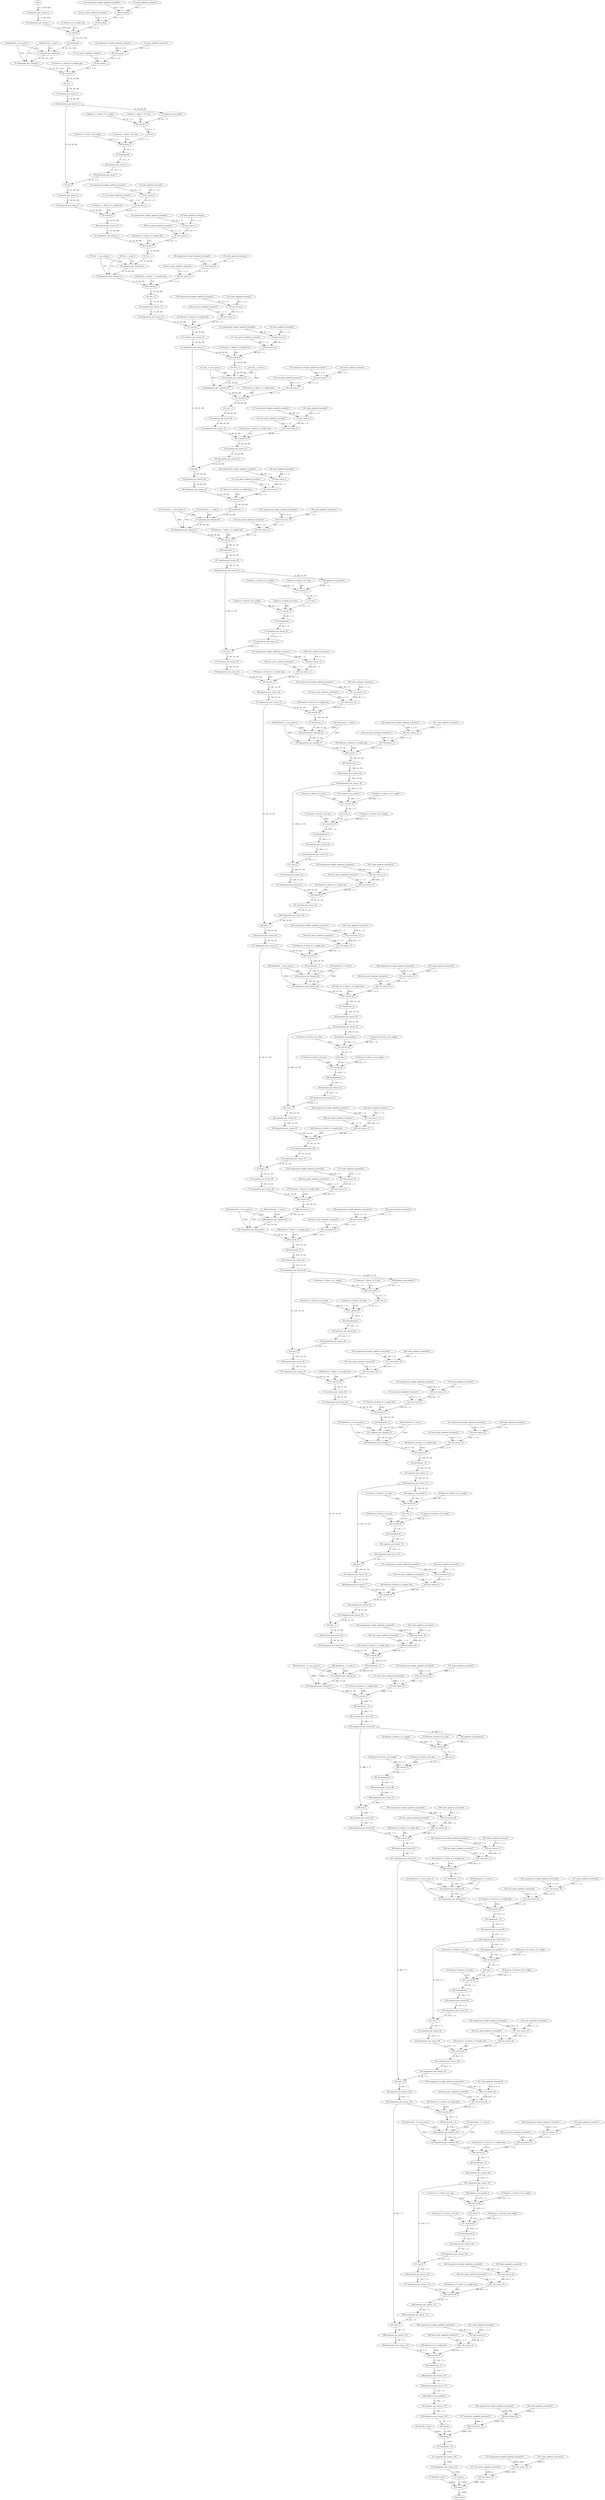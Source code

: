 strict digraph {
"0 features_1_block_1_fc1_weight" [id=0, type="get_attr"];
"1 features_1_block_1_fc1_bias" [id=1, type="get_attr"];
"2 features_1_block_1_fc2_weight" [id=2, type="get_attr"];
"3 features_1_block_1_fc2_bias" [id=3, type="get_attr"];
"4 features_4_block_2_fc1_weight" [id=4, type="get_attr"];
"5 features_4_block_2_fc1_bias" [id=5, type="get_attr"];
"6 features_4_block_2_fc2_weight" [id=6, type="get_attr"];
"7 features_4_block_2_fc2_bias" [id=7, type="get_attr"];
"8 features_5_block_2_fc1_weight" [id=8, type="get_attr"];
"9 features_5_block_2_fc1_bias" [id=9, type="get_attr"];
"10 features_5_block_2_fc2_weight" [id=10, type="get_attr"];
"11 features_5_block_2_fc2_bias" [id=11, type="get_attr"];
"12 features_6_block_2_fc1_weight" [id=12, type="get_attr"];
"13 features_6_block_2_fc1_bias" [id=13, type="get_attr"];
"14 features_6_block_2_fc2_weight" [id=14, type="get_attr"];
"15 features_6_block_2_fc2_bias" [id=15, type="get_attr"];
"16 features_7_block_2_fc1_weight" [id=16, type="get_attr"];
"17 features_7_block_2_fc1_bias" [id=17, type="get_attr"];
"18 features_7_block_2_fc2_weight" [id=18, type="get_attr"];
"19 features_7_block_2_fc2_bias" [id=19, type="get_attr"];
"20 features_8_block_2_fc1_weight" [id=20, type="get_attr"];
"21 features_8_block_2_fc1_bias" [id=21, type="get_attr"];
"22 features_8_block_2_fc2_weight" [id=22, type="get_attr"];
"23 features_8_block_2_fc2_bias" [id=23, type="get_attr"];
"24 features_9_block_2_fc1_weight" [id=24, type="get_attr"];
"25 features_9_block_2_fc1_bias" [id=25, type="get_attr"];
"26 features_9_block_2_fc2_weight" [id=26, type="get_attr"];
"27 features_9_block_2_fc2_bias" [id=27, type="get_attr"];
"28 features_10_block_2_fc1_weight" [id=28, type="get_attr"];
"29 features_10_block_2_fc1_bias" [id=29, type="get_attr"];
"30 features_10_block_2_fc2_weight" [id=30, type="get_attr"];
"31 features_10_block_2_fc2_bias" [id=31, type="get_attr"];
"32 features_11_block_2_fc1_weight" [id=32, type="get_attr"];
"33 features_11_block_2_fc1_bias" [id=33, type="get_attr"];
"34 features_11_block_2_fc2_weight" [id=34, type="get_attr"];
"35 features_11_block_2_fc2_bias" [id=35, type="get_attr"];
"36 classifier_0_bias" [id=36, type="get_attr"];
"37 classifier_3_bias" [id=37, type="get_attr"];
"38 x" [id=38, type=input];
"39 quantize_per_tensor_0" [id=39, type="quantize_per_tensor"];
"40 dequantize_per_tensor_1" [id=40, type="dequantize_per_tensor"];
"41 features_0_0_weight_bias" [id=41, type="get_attr"];
"42 scale_updated_constant0" [id=42, type="get_attr"];
"43 compressed_weight_updated_constant0" [id=43, type="get_attr"];
"44 mul_tensor" [id=44, type=mul];
"45 zero_point_updated_constant0" [id=45, type="get_attr"];
"46 sub_tensor" [id=46, type=sub];
"47 conv2d" [id=47, type=conv2d];
"48 hardswish__scale_0" [id=48, type="get_attr"];
"49 hardswish__zero_point_0" [id=49, type="get_attr"];
"50 hardswish_" [id=50, type="hardswish_"];
"51 quantize_per_channel_2" [id=51, type="quantize_per_channel"];
"52 dequantize_per_channel_3" [id=52, type="dequantize_per_channel"];
"53 features_1_block_0_0_weight_bias" [id=53, type="get_attr"];
"54 scale_updated_constant1" [id=54, type="get_attr"];
"55 compressed_weight_updated_constant1" [id=55, type="get_attr"];
"56 mul_tensor_1" [id=56, type=mul];
"57 zero_point_updated_constant1" [id=57, type="get_attr"];
"58 sub_tensor_1" [id=58, type=sub];
"59 conv2d_1" [id=59, type=conv2d];
"60 relu_" [id=60, type="relu_"];
"61 quantize_per_tensor_4" [id=61, type="quantize_per_tensor"];
"62 dequantize_per_tensor_5" [id=62, type="dequantize_per_tensor"];
"63 adaptive_avg_pool2d" [id=63, type="adaptive_avg_pool2d"];
"64 conv2d_2" [id=64, type=conv2d];
"65 relu" [id=65, type=relu];
"66 conv2d_3" [id=66, type=conv2d];
"67 hardsigmoid" [id=67, type=hardsigmoid];
"68 quantize_per_tensor_6" [id=68, type="quantize_per_tensor"];
"69 dequantize_per_tensor_7" [id=69, type="dequantize_per_tensor"];
"70 mul" [id=70, type=mul];
"71 quantize_per_tensor_8" [id=71, type="quantize_per_tensor"];
"72 dequantize_per_tensor_9" [id=72, type="dequantize_per_tensor"];
"73 features_1_block_2_0_weight_bias" [id=73, type="get_attr"];
"74 scale_updated_constant2" [id=74, type="get_attr"];
"75 compressed_weight_updated_constant2" [id=75, type="get_attr"];
"76 mul_tensor_2" [id=76, type=mul];
"77 zero_point_updated_constant2" [id=77, type="get_attr"];
"78 sub_tensor_2" [id=78, type=sub];
"79 conv2d_4" [id=79, type=conv2d];
"80 quantize_per_tensor_10" [id=80, type="quantize_per_tensor"];
"81 dequantize_per_tensor_11" [id=81, type="dequantize_per_tensor"];
"82 features_2_block_0_0_weight_bias" [id=82, type="get_attr"];
"83 scale_updated_constant3" [id=83, type="get_attr"];
"84 compressed_weight_updated_constant3" [id=84, type="get_attr"];
"85 mul_tensor_3" [id=85, type=mul];
"86 zero_point_updated_constant3" [id=86, type="get_attr"];
"87 sub_tensor_3" [id=87, type=sub];
"88 conv2d_5" [id=88, type=conv2d];
"89 relu__1_scale_0" [id=89, type="get_attr"];
"90 relu__1_zero_point_0" [id=90, type="get_attr"];
"91 relu__1" [id=91, type="relu_"];
"92 quantize_per_channel_12" [id=92, type="quantize_per_channel"];
"93 dequantize_per_channel_13" [id=93, type="dequantize_per_channel"];
"94 features_2_block_1_0_weight_bias" [id=94, type="get_attr"];
"95 scale_updated_constant4" [id=95, type="get_attr"];
"96 compressed_weight_updated_constant4" [id=96, type="get_attr"];
"97 mul_tensor_4" [id=97, type=mul];
"98 zero_point_updated_constant4" [id=98, type="get_attr"];
"99 sub_tensor_4" [id=99, type=sub];
"100 conv2d_6" [id=100, type=conv2d];
"101 relu__2" [id=101, type="relu_"];
"102 quantize_per_tensor_14" [id=102, type="quantize_per_tensor"];
"103 dequantize_per_tensor_15" [id=103, type="dequantize_per_tensor"];
"104 features_2_block_2_0_weight_bias" [id=104, type="get_attr"];
"105 scale_updated_constant5" [id=105, type="get_attr"];
"106 compressed_weight_updated_constant5" [id=106, type="get_attr"];
"107 mul_tensor_5" [id=107, type=mul];
"108 zero_point_updated_constant5" [id=108, type="get_attr"];
"109 sub_tensor_5" [id=109, type=sub];
"110 conv2d_7" [id=110, type=conv2d];
"111 quantize_per_tensor_16" [id=111, type="quantize_per_tensor"];
"112 dequantize_per_tensor_17" [id=112, type="dequantize_per_tensor"];
"113 features_3_block_0_0_weight_bias" [id=113, type="get_attr"];
"114 scale_updated_constant6" [id=114, type="get_attr"];
"115 compressed_weight_updated_constant6" [id=115, type="get_attr"];
"116 mul_tensor_6" [id=116, type=mul];
"117 zero_point_updated_constant6" [id=117, type="get_attr"];
"118 sub_tensor_6" [id=118, type=sub];
"119 conv2d_8" [id=119, type=conv2d];
"120 relu__3_scale_0" [id=120, type="get_attr"];
"121 relu__3_zero_point_0" [id=121, type="get_attr"];
"122 relu__3" [id=122, type="relu_"];
"123 quantize_per_channel_18" [id=123, type="quantize_per_channel"];
"124 dequantize_per_channel_19" [id=124, type="dequantize_per_channel"];
"125 features_3_block_1_0_weight_bias" [id=125, type="get_attr"];
"126 scale_updated_constant7" [id=126, type="get_attr"];
"127 compressed_weight_updated_constant7" [id=127, type="get_attr"];
"128 mul_tensor_7" [id=128, type=mul];
"129 zero_point_updated_constant7" [id=129, type="get_attr"];
"130 sub_tensor_7" [id=130, type=sub];
"131 conv2d_9" [id=131, type=conv2d];
"132 relu__4" [id=132, type="relu_"];
"133 quantize_per_tensor_20" [id=133, type="quantize_per_tensor"];
"134 dequantize_per_tensor_21" [id=134, type="dequantize_per_tensor"];
"135 features_3_block_2_0_weight_bias" [id=135, type="get_attr"];
"136 scale_updated_constant8" [id=136, type="get_attr"];
"137 compressed_weight_updated_constant8" [id=137, type="get_attr"];
"138 mul_tensor_8" [id=138, type=mul];
"139 zero_point_updated_constant8" [id=139, type="get_attr"];
"140 sub_tensor_8" [id=140, type=sub];
"141 conv2d_10" [id=141, type=conv2d];
"142 quantize_per_tensor_22" [id=142, type="quantize_per_tensor"];
"143 dequantize_per_tensor_23" [id=143, type="dequantize_per_tensor"];
"144 add_" [id=144, type="add_"];
"145 quantize_per_tensor_24" [id=145, type="quantize_per_tensor"];
"146 dequantize_per_tensor_25" [id=146, type="dequantize_per_tensor"];
"147 features_4_block_0_0_weight_bias" [id=147, type="get_attr"];
"148 scale_updated_constant9" [id=148, type="get_attr"];
"149 compressed_weight_updated_constant9" [id=149, type="get_attr"];
"150 mul_tensor_9" [id=150, type=mul];
"151 zero_point_updated_constant9" [id=151, type="get_attr"];
"152 sub_tensor_9" [id=152, type=sub];
"153 conv2d_11" [id=153, type=conv2d];
"154 hardswish__1_scale_0" [id=154, type="get_attr"];
"155 hardswish__1_zero_point_0" [id=155, type="get_attr"];
"156 hardswish__1" [id=156, type="hardswish_"];
"157 quantize_per_channel_26" [id=157, type="quantize_per_channel"];
"158 dequantize_per_channel_27" [id=158, type="dequantize_per_channel"];
"159 features_4_block_1_0_weight_bias" [id=159, type="get_attr"];
"160 scale_updated_constant10" [id=160, type="get_attr"];
"161 compressed_weight_updated_constant10" [id=161, type="get_attr"];
"162 mul_tensor_10" [id=162, type=mul];
"163 zero_point_updated_constant10" [id=163, type="get_attr"];
"164 sub_tensor_10" [id=164, type=sub];
"165 conv2d_12" [id=165, type=conv2d];
"166 hardswish__2" [id=166, type="hardswish_"];
"167 quantize_per_tensor_28" [id=167, type="quantize_per_tensor"];
"168 dequantize_per_tensor_29" [id=168, type="dequantize_per_tensor"];
"169 adaptive_avg_pool2d_1" [id=169, type="adaptive_avg_pool2d"];
"170 conv2d_13" [id=170, type=conv2d];
"171 relu_1" [id=171, type=relu];
"172 conv2d_14" [id=172, type=conv2d];
"173 hardsigmoid_1" [id=173, type=hardsigmoid];
"174 quantize_per_tensor_30" [id=174, type="quantize_per_tensor"];
"175 dequantize_per_tensor_31" [id=175, type="dequantize_per_tensor"];
"176 mul_1" [id=176, type=mul];
"177 quantize_per_tensor_32" [id=177, type="quantize_per_tensor"];
"178 dequantize_per_tensor_33" [id=178, type="dequantize_per_tensor"];
"179 features_4_block_3_0_weight_bias" [id=179, type="get_attr"];
"180 scale_updated_constant11" [id=180, type="get_attr"];
"181 compressed_weight_updated_constant11" [id=181, type="get_attr"];
"182 mul_tensor_11" [id=182, type=mul];
"183 zero_point_updated_constant11" [id=183, type="get_attr"];
"184 sub_tensor_11" [id=184, type=sub];
"185 conv2d_15" [id=185, type=conv2d];
"186 quantize_per_tensor_34" [id=186, type="quantize_per_tensor"];
"187 dequantize_per_tensor_35" [id=187, type="dequantize_per_tensor"];
"188 features_5_block_0_0_weight_bias" [id=188, type="get_attr"];
"189 scale_updated_constant12" [id=189, type="get_attr"];
"190 compressed_weight_updated_constant12" [id=190, type="get_attr"];
"191 mul_tensor_12" [id=191, type=mul];
"192 zero_point_updated_constant12" [id=192, type="get_attr"];
"193 sub_tensor_12" [id=193, type=sub];
"194 conv2d_16" [id=194, type=conv2d];
"195 hardswish__3_scale_0" [id=195, type="get_attr"];
"196 hardswish__3_zero_point_0" [id=196, type="get_attr"];
"197 hardswish__3" [id=197, type="hardswish_"];
"198 quantize_per_channel_36" [id=198, type="quantize_per_channel"];
"199 dequantize_per_channel_37" [id=199, type="dequantize_per_channel"];
"200 features_5_block_1_0_weight_bias" [id=200, type="get_attr"];
"201 scale_updated_constant13" [id=201, type="get_attr"];
"202 compressed_weight_updated_constant13" [id=202, type="get_attr"];
"203 mul_tensor_13" [id=203, type=mul];
"204 zero_point_updated_constant13" [id=204, type="get_attr"];
"205 sub_tensor_13" [id=205, type=sub];
"206 conv2d_17" [id=206, type=conv2d];
"207 hardswish__4" [id=207, type="hardswish_"];
"208 quantize_per_tensor_38" [id=208, type="quantize_per_tensor"];
"209 dequantize_per_tensor_39" [id=209, type="dequantize_per_tensor"];
"210 adaptive_avg_pool2d_2" [id=210, type="adaptive_avg_pool2d"];
"211 conv2d_18" [id=211, type=conv2d];
"212 relu_2" [id=212, type=relu];
"213 conv2d_19" [id=213, type=conv2d];
"214 hardsigmoid_2" [id=214, type=hardsigmoid];
"215 quantize_per_tensor_40" [id=215, type="quantize_per_tensor"];
"216 dequantize_per_tensor_41" [id=216, type="dequantize_per_tensor"];
"217 mul_2" [id=217, type=mul];
"218 quantize_per_tensor_42" [id=218, type="quantize_per_tensor"];
"219 dequantize_per_tensor_43" [id=219, type="dequantize_per_tensor"];
"220 features_5_block_3_0_weight_bias" [id=220, type="get_attr"];
"221 scale_updated_constant14" [id=221, type="get_attr"];
"222 compressed_weight_updated_constant14" [id=222, type="get_attr"];
"223 mul_tensor_14" [id=223, type=mul];
"224 zero_point_updated_constant14" [id=224, type="get_attr"];
"225 sub_tensor_14" [id=225, type=sub];
"226 conv2d_20" [id=226, type=conv2d];
"227 quantize_per_tensor_44" [id=227, type="quantize_per_tensor"];
"228 dequantize_per_tensor_45" [id=228, type="dequantize_per_tensor"];
"229 add__1" [id=229, type="add_"];
"230 quantize_per_tensor_46" [id=230, type="quantize_per_tensor"];
"231 dequantize_per_tensor_47" [id=231, type="dequantize_per_tensor"];
"232 features_6_block_0_0_weight_bias" [id=232, type="get_attr"];
"233 scale_updated_constant15" [id=233, type="get_attr"];
"234 compressed_weight_updated_constant15" [id=234, type="get_attr"];
"235 mul_tensor_15" [id=235, type=mul];
"236 zero_point_updated_constant15" [id=236, type="get_attr"];
"237 sub_tensor_15" [id=237, type=sub];
"238 conv2d_21" [id=238, type=conv2d];
"239 hardswish__5_scale_0" [id=239, type="get_attr"];
"240 hardswish__5_zero_point_0" [id=240, type="get_attr"];
"241 hardswish__5" [id=241, type="hardswish_"];
"242 quantize_per_channel_48" [id=242, type="quantize_per_channel"];
"243 dequantize_per_channel_49" [id=243, type="dequantize_per_channel"];
"244 features_6_block_1_0_weight_bias" [id=244, type="get_attr"];
"245 scale_updated_constant16" [id=245, type="get_attr"];
"246 compressed_weight_updated_constant16" [id=246, type="get_attr"];
"247 mul_tensor_16" [id=247, type=mul];
"248 zero_point_updated_constant16" [id=248, type="get_attr"];
"249 sub_tensor_16" [id=249, type=sub];
"250 conv2d_22" [id=250, type=conv2d];
"251 hardswish__6" [id=251, type="hardswish_"];
"252 quantize_per_tensor_50" [id=252, type="quantize_per_tensor"];
"253 dequantize_per_tensor_51" [id=253, type="dequantize_per_tensor"];
"254 adaptive_avg_pool2d_3" [id=254, type="adaptive_avg_pool2d"];
"255 conv2d_23" [id=255, type=conv2d];
"256 relu_3" [id=256, type=relu];
"257 conv2d_24" [id=257, type=conv2d];
"258 hardsigmoid_3" [id=258, type=hardsigmoid];
"259 quantize_per_tensor_52" [id=259, type="quantize_per_tensor"];
"260 dequantize_per_tensor_53" [id=260, type="dequantize_per_tensor"];
"261 mul_3" [id=261, type=mul];
"262 quantize_per_tensor_54" [id=262, type="quantize_per_tensor"];
"263 dequantize_per_tensor_55" [id=263, type="dequantize_per_tensor"];
"264 features_6_block_3_0_weight_bias" [id=264, type="get_attr"];
"265 scale_updated_constant17" [id=265, type="get_attr"];
"266 compressed_weight_updated_constant17" [id=266, type="get_attr"];
"267 mul_tensor_17" [id=267, type=mul];
"268 zero_point_updated_constant17" [id=268, type="get_attr"];
"269 sub_tensor_17" [id=269, type=sub];
"270 conv2d_25" [id=270, type=conv2d];
"271 quantize_per_tensor_56" [id=271, type="quantize_per_tensor"];
"272 dequantize_per_tensor_57" [id=272, type="dequantize_per_tensor"];
"273 add__2" [id=273, type="add_"];
"274 quantize_per_tensor_58" [id=274, type="quantize_per_tensor"];
"275 dequantize_per_tensor_59" [id=275, type="dequantize_per_tensor"];
"276 features_7_block_0_0_weight_bias" [id=276, type="get_attr"];
"277 scale_updated_constant18" [id=277, type="get_attr"];
"278 compressed_weight_updated_constant18" [id=278, type="get_attr"];
"279 mul_tensor_18" [id=279, type=mul];
"280 zero_point_updated_constant18" [id=280, type="get_attr"];
"281 sub_tensor_18" [id=281, type=sub];
"282 conv2d_26" [id=282, type=conv2d];
"283 hardswish__7_scale_0" [id=283, type="get_attr"];
"284 hardswish__7_zero_point_0" [id=284, type="get_attr"];
"285 hardswish__7" [id=285, type="hardswish_"];
"286 quantize_per_channel_60" [id=286, type="quantize_per_channel"];
"287 dequantize_per_channel_61" [id=287, type="dequantize_per_channel"];
"288 features_7_block_1_0_weight_bias" [id=288, type="get_attr"];
"289 scale_updated_constant19" [id=289, type="get_attr"];
"290 compressed_weight_updated_constant19" [id=290, type="get_attr"];
"291 mul_tensor_19" [id=291, type=mul];
"292 zero_point_updated_constant19" [id=292, type="get_attr"];
"293 sub_tensor_19" [id=293, type=sub];
"294 conv2d_27" [id=294, type=conv2d];
"295 hardswish__8" [id=295, type="hardswish_"];
"296 quantize_per_tensor_62" [id=296, type="quantize_per_tensor"];
"297 dequantize_per_tensor_63" [id=297, type="dequantize_per_tensor"];
"298 adaptive_avg_pool2d_4" [id=298, type="adaptive_avg_pool2d"];
"299 conv2d_28" [id=299, type=conv2d];
"300 relu_4" [id=300, type=relu];
"301 conv2d_29" [id=301, type=conv2d];
"302 hardsigmoid_4" [id=302, type=hardsigmoid];
"303 quantize_per_tensor_64" [id=303, type="quantize_per_tensor"];
"304 dequantize_per_tensor_65" [id=304, type="dequantize_per_tensor"];
"305 mul_4" [id=305, type=mul];
"306 quantize_per_tensor_66" [id=306, type="quantize_per_tensor"];
"307 dequantize_per_tensor_67" [id=307, type="dequantize_per_tensor"];
"308 features_7_block_3_0_weight_bias" [id=308, type="get_attr"];
"309 scale_updated_constant20" [id=309, type="get_attr"];
"310 compressed_weight_updated_constant20" [id=310, type="get_attr"];
"311 mul_tensor_20" [id=311, type=mul];
"312 zero_point_updated_constant20" [id=312, type="get_attr"];
"313 sub_tensor_20" [id=313, type=sub];
"314 conv2d_30" [id=314, type=conv2d];
"315 quantize_per_tensor_68" [id=315, type="quantize_per_tensor"];
"316 dequantize_per_tensor_69" [id=316, type="dequantize_per_tensor"];
"317 features_8_block_0_0_weight_bias" [id=317, type="get_attr"];
"318 scale_updated_constant21" [id=318, type="get_attr"];
"319 compressed_weight_updated_constant21" [id=319, type="get_attr"];
"320 mul_tensor_21" [id=320, type=mul];
"321 zero_point_updated_constant21" [id=321, type="get_attr"];
"322 sub_tensor_21" [id=322, type=sub];
"323 conv2d_31" [id=323, type=conv2d];
"324 hardswish__9_scale_0" [id=324, type="get_attr"];
"325 hardswish__9_zero_point_0" [id=325, type="get_attr"];
"326 hardswish__9" [id=326, type="hardswish_"];
"327 quantize_per_channel_70" [id=327, type="quantize_per_channel"];
"328 dequantize_per_channel_71" [id=328, type="dequantize_per_channel"];
"329 features_8_block_1_0_weight_bias" [id=329, type="get_attr"];
"330 scale_updated_constant22" [id=330, type="get_attr"];
"331 compressed_weight_updated_constant22" [id=331, type="get_attr"];
"332 mul_tensor_22" [id=332, type=mul];
"333 zero_point_updated_constant22" [id=333, type="get_attr"];
"334 sub_tensor_22" [id=334, type=sub];
"335 conv2d_32" [id=335, type=conv2d];
"336 hardswish__10" [id=336, type="hardswish_"];
"337 quantize_per_tensor_72" [id=337, type="quantize_per_tensor"];
"338 dequantize_per_tensor_73" [id=338, type="dequantize_per_tensor"];
"339 adaptive_avg_pool2d_5" [id=339, type="adaptive_avg_pool2d"];
"340 conv2d_33" [id=340, type=conv2d];
"341 relu_5" [id=341, type=relu];
"342 conv2d_34" [id=342, type=conv2d];
"343 hardsigmoid_5" [id=343, type=hardsigmoid];
"344 quantize_per_tensor_74" [id=344, type="quantize_per_tensor"];
"345 dequantize_per_tensor_75" [id=345, type="dequantize_per_tensor"];
"346 mul_5" [id=346, type=mul];
"347 quantize_per_tensor_76" [id=347, type="quantize_per_tensor"];
"348 dequantize_per_tensor_77" [id=348, type="dequantize_per_tensor"];
"349 features_8_block_3_0_weight_bias" [id=349, type="get_attr"];
"350 scale_updated_constant23" [id=350, type="get_attr"];
"351 compressed_weight_updated_constant23" [id=351, type="get_attr"];
"352 mul_tensor_23" [id=352, type=mul];
"353 zero_point_updated_constant23" [id=353, type="get_attr"];
"354 sub_tensor_23" [id=354, type=sub];
"355 conv2d_35" [id=355, type=conv2d];
"356 quantize_per_tensor_78" [id=356, type="quantize_per_tensor"];
"357 dequantize_per_tensor_79" [id=357, type="dequantize_per_tensor"];
"358 add__3" [id=358, type="add_"];
"359 quantize_per_tensor_80" [id=359, type="quantize_per_tensor"];
"360 dequantize_per_tensor_81" [id=360, type="dequantize_per_tensor"];
"361 features_9_block_0_0_weight_bias" [id=361, type="get_attr"];
"362 scale_updated_constant24" [id=362, type="get_attr"];
"363 compressed_weight_updated_constant24" [id=363, type="get_attr"];
"364 mul_tensor_24" [id=364, type=mul];
"365 zero_point_updated_constant24" [id=365, type="get_attr"];
"366 sub_tensor_24" [id=366, type=sub];
"367 conv2d_36" [id=367, type=conv2d];
"368 hardswish__11_scale_0" [id=368, type="get_attr"];
"369 hardswish__11_zero_point_0" [id=369, type="get_attr"];
"370 hardswish__11" [id=370, type="hardswish_"];
"371 quantize_per_channel_82" [id=371, type="quantize_per_channel"];
"372 dequantize_per_channel_83" [id=372, type="dequantize_per_channel"];
"373 features_9_block_1_0_weight_bias" [id=373, type="get_attr"];
"374 scale_updated_constant25" [id=374, type="get_attr"];
"375 compressed_weight_updated_constant25" [id=375, type="get_attr"];
"376 mul_tensor_25" [id=376, type=mul];
"377 zero_point_updated_constant25" [id=377, type="get_attr"];
"378 sub_tensor_25" [id=378, type=sub];
"379 conv2d_37" [id=379, type=conv2d];
"380 hardswish__12" [id=380, type="hardswish_"];
"381 quantize_per_tensor_84" [id=381, type="quantize_per_tensor"];
"382 dequantize_per_tensor_85" [id=382, type="dequantize_per_tensor"];
"383 adaptive_avg_pool2d_6" [id=383, type="adaptive_avg_pool2d"];
"384 conv2d_38" [id=384, type=conv2d];
"385 relu_6" [id=385, type=relu];
"386 conv2d_39" [id=386, type=conv2d];
"387 hardsigmoid_6" [id=387, type=hardsigmoid];
"388 quantize_per_tensor_86" [id=388, type="quantize_per_tensor"];
"389 dequantize_per_tensor_87" [id=389, type="dequantize_per_tensor"];
"390 mul_6" [id=390, type=mul];
"391 quantize_per_tensor_88" [id=391, type="quantize_per_tensor"];
"392 dequantize_per_tensor_89" [id=392, type="dequantize_per_tensor"];
"393 features_9_block_3_0_weight_bias" [id=393, type="get_attr"];
"394 scale_updated_constant26" [id=394, type="get_attr"];
"395 compressed_weight_updated_constant26" [id=395, type="get_attr"];
"396 mul_tensor_26" [id=396, type=mul];
"397 zero_point_updated_constant26" [id=397, type="get_attr"];
"398 sub_tensor_26" [id=398, type=sub];
"399 conv2d_40" [id=399, type=conv2d];
"400 quantize_per_tensor_90" [id=400, type="quantize_per_tensor"];
"401 dequantize_per_tensor_91" [id=401, type="dequantize_per_tensor"];
"402 features_10_block_0_0_weight_bias" [id=402, type="get_attr"];
"403 scale_updated_constant27" [id=403, type="get_attr"];
"404 compressed_weight_updated_constant27" [id=404, type="get_attr"];
"405 mul_tensor_27" [id=405, type=mul];
"406 zero_point_updated_constant27" [id=406, type="get_attr"];
"407 sub_tensor_27" [id=407, type=sub];
"408 conv2d_41" [id=408, type=conv2d];
"409 hardswish__13_scale_0" [id=409, type="get_attr"];
"410 hardswish__13_zero_point_0" [id=410, type="get_attr"];
"411 hardswish__13" [id=411, type="hardswish_"];
"412 quantize_per_channel_92" [id=412, type="quantize_per_channel"];
"413 dequantize_per_channel_93" [id=413, type="dequantize_per_channel"];
"414 features_10_block_1_0_weight_bias" [id=414, type="get_attr"];
"415 scale_updated_constant28" [id=415, type="get_attr"];
"416 compressed_weight_updated_constant28" [id=416, type="get_attr"];
"417 mul_tensor_28" [id=417, type=mul];
"418 zero_point_updated_constant28" [id=418, type="get_attr"];
"419 sub_tensor_28" [id=419, type=sub];
"420 conv2d_42" [id=420, type=conv2d];
"421 hardswish__14" [id=421, type="hardswish_"];
"422 quantize_per_tensor_94" [id=422, type="quantize_per_tensor"];
"423 dequantize_per_tensor_95" [id=423, type="dequantize_per_tensor"];
"424 adaptive_avg_pool2d_7" [id=424, type="adaptive_avg_pool2d"];
"425 conv2d_43" [id=425, type=conv2d];
"426 relu_7" [id=426, type=relu];
"427 conv2d_44" [id=427, type=conv2d];
"428 hardsigmoid_7" [id=428, type=hardsigmoid];
"429 quantize_per_tensor_96" [id=429, type="quantize_per_tensor"];
"430 dequantize_per_tensor_97" [id=430, type="dequantize_per_tensor"];
"431 mul_7" [id=431, type=mul];
"432 quantize_per_tensor_98" [id=432, type="quantize_per_tensor"];
"433 dequantize_per_tensor_99" [id=433, type="dequantize_per_tensor"];
"434 features_10_block_3_0_weight_bias" [id=434, type="get_attr"];
"435 scale_updated_constant29" [id=435, type="get_attr"];
"436 compressed_weight_updated_constant29" [id=436, type="get_attr"];
"437 mul_tensor_29" [id=437, type=mul];
"438 zero_point_updated_constant29" [id=438, type="get_attr"];
"439 sub_tensor_29" [id=439, type=sub];
"440 conv2d_45" [id=440, type=conv2d];
"441 quantize_per_tensor_100" [id=441, type="quantize_per_tensor"];
"442 dequantize_per_tensor_101" [id=442, type="dequantize_per_tensor"];
"443 add__4" [id=443, type="add_"];
"444 quantize_per_tensor_102" [id=444, type="quantize_per_tensor"];
"445 dequantize_per_tensor_103" [id=445, type="dequantize_per_tensor"];
"446 features_11_block_0_0_weight_bias" [id=446, type="get_attr"];
"447 scale_updated_constant30" [id=447, type="get_attr"];
"448 compressed_weight_updated_constant30" [id=448, type="get_attr"];
"449 mul_tensor_30" [id=449, type=mul];
"450 zero_point_updated_constant30" [id=450, type="get_attr"];
"451 sub_tensor_30" [id=451, type=sub];
"452 conv2d_46" [id=452, type=conv2d];
"453 hardswish__15_scale_0" [id=453, type="get_attr"];
"454 hardswish__15_zero_point_0" [id=454, type="get_attr"];
"455 hardswish__15" [id=455, type="hardswish_"];
"456 quantize_per_channel_104" [id=456, type="quantize_per_channel"];
"457 dequantize_per_channel_105" [id=457, type="dequantize_per_channel"];
"458 features_11_block_1_0_weight_bias" [id=458, type="get_attr"];
"459 scale_updated_constant31" [id=459, type="get_attr"];
"460 compressed_weight_updated_constant31" [id=460, type="get_attr"];
"461 mul_tensor_31" [id=461, type=mul];
"462 zero_point_updated_constant31" [id=462, type="get_attr"];
"463 sub_tensor_31" [id=463, type=sub];
"464 conv2d_47" [id=464, type=conv2d];
"465 hardswish__16" [id=465, type="hardswish_"];
"466 quantize_per_tensor_106" [id=466, type="quantize_per_tensor"];
"467 dequantize_per_tensor_107" [id=467, type="dequantize_per_tensor"];
"468 adaptive_avg_pool2d_8" [id=468, type="adaptive_avg_pool2d"];
"469 conv2d_48" [id=469, type=conv2d];
"470 relu_8" [id=470, type=relu];
"471 conv2d_49" [id=471, type=conv2d];
"472 hardsigmoid_8" [id=472, type=hardsigmoid];
"473 quantize_per_tensor_108" [id=473, type="quantize_per_tensor"];
"474 dequantize_per_tensor_109" [id=474, type="dequantize_per_tensor"];
"475 mul_8" [id=475, type=mul];
"476 quantize_per_tensor_110" [id=476, type="quantize_per_tensor"];
"477 dequantize_per_tensor_111" [id=477, type="dequantize_per_tensor"];
"478 features_11_block_3_0_weight_bias" [id=478, type="get_attr"];
"479 scale_updated_constant32" [id=479, type="get_attr"];
"480 compressed_weight_updated_constant32" [id=480, type="get_attr"];
"481 mul_tensor_32" [id=481, type=mul];
"482 zero_point_updated_constant32" [id=482, type="get_attr"];
"483 sub_tensor_32" [id=483, type=sub];
"484 conv2d_50" [id=484, type=conv2d];
"485 quantize_per_tensor_112" [id=485, type="quantize_per_tensor"];
"486 dequantize_per_tensor_113" [id=486, type="dequantize_per_tensor"];
"487 add__5" [id=487, type="add_"];
"488 quantize_per_tensor_114" [id=488, type="quantize_per_tensor"];
"489 dequantize_per_tensor_115" [id=489, type="dequantize_per_tensor"];
"490 features_12_0_weight_bias" [id=490, type="get_attr"];
"491 scale_updated_constant33" [id=491, type="get_attr"];
"492 compressed_weight_updated_constant33" [id=492, type="get_attr"];
"493 mul_tensor_33" [id=493, type=mul];
"494 zero_point_updated_constant33" [id=494, type="get_attr"];
"495 sub_tensor_33" [id=495, type=sub];
"496 conv2d_51" [id=496, type=conv2d];
"497 hardswish__17" [id=497, type="hardswish_"];
"498 quantize_per_tensor_116" [id=498, type="quantize_per_tensor"];
"499 dequantize_per_tensor_117" [id=499, type="dequantize_per_tensor"];
"500 adaptive_avg_pool2d_9" [id=500, type="adaptive_avg_pool2d"];
"501 quantize_per_tensor_118" [id=501, type="quantize_per_tensor"];
"502 dequantize_per_tensor_119" [id=502, type="dequantize_per_tensor"];
"503 flatten" [id=503, type=flatten];
"504 scale_updated_constant34" [id=504, type="get_attr"];
"505 compressed_weight_updated_constant34" [id=505, type="get_attr"];
"506 mul_tensor_34" [id=506, type=mul];
"507 zero_point_updated_constant34" [id=507, type="get_attr"];
"508 sub_tensor_34" [id=508, type=sub];
"509 linear" [id=509, type=linear];
"510 hardswish__18" [id=510, type="hardswish_"];
"511 quantize_per_tensor_120" [id=511, type="quantize_per_tensor"];
"512 dequantize_per_tensor_121" [id=512, type="dequantize_per_tensor"];
"513 dropout_" [id=513, type="dropout_"];
"514 scale_updated_constant35" [id=514, type="get_attr"];
"515 compressed_weight_updated_constant35" [id=515, type="get_attr"];
"516 mul_tensor_35" [id=516, type=mul];
"517 zero_point_updated_constant35" [id=517, type="get_attr"];
"518 sub_tensor_35" [id=518, type=sub];
"519 linear_1" [id=519, type=linear];
"520 output" [id=520, type=output];
"0 features_1_block_1_fc1_weight" -> "64 conv2d_2" [style=solid, label="(8, 16, 1, 1)"];
"1 features_1_block_1_fc1_bias" -> "64 conv2d_2" [style=solid, label="(8,)"];
"2 features_1_block_1_fc2_weight" -> "66 conv2d_3" [style=solid, label="(16, 8, 1, 1)"];
"3 features_1_block_1_fc2_bias" -> "66 conv2d_3" [style=solid, label="(16,)"];
"4 features_4_block_2_fc1_weight" -> "170 conv2d_13" [style=solid, label="(24, 96, 1, 1)"];
"5 features_4_block_2_fc1_bias" -> "170 conv2d_13" [style=solid, label="(24,)"];
"6 features_4_block_2_fc2_weight" -> "172 conv2d_14" [style=solid, label="(96, 24, 1, 1)"];
"7 features_4_block_2_fc2_bias" -> "172 conv2d_14" [style=solid, label="(96,)"];
"8 features_5_block_2_fc1_weight" -> "211 conv2d_18" [style=solid, label="(64, 240, 1, 1)"];
"9 features_5_block_2_fc1_bias" -> "211 conv2d_18" [style=solid, label="(64,)"];
"10 features_5_block_2_fc2_weight" -> "213 conv2d_19" [style=solid, label="(240, 64, 1, 1)"];
"11 features_5_block_2_fc2_bias" -> "213 conv2d_19" [style=solid, label="(240,)"];
"12 features_6_block_2_fc1_weight" -> "255 conv2d_23" [style=solid, label="(64, 240, 1, 1)"];
"13 features_6_block_2_fc1_bias" -> "255 conv2d_23" [style=solid, label="(64,)"];
"14 features_6_block_2_fc2_weight" -> "257 conv2d_24" [style=solid, label="(240, 64, 1, 1)"];
"15 features_6_block_2_fc2_bias" -> "257 conv2d_24" [style=solid, label="(240,)"];
"16 features_7_block_2_fc1_weight" -> "299 conv2d_28" [style=solid, label="(32, 120, 1, 1)"];
"17 features_7_block_2_fc1_bias" -> "299 conv2d_28" [style=solid, label="(32,)"];
"18 features_7_block_2_fc2_weight" -> "301 conv2d_29" [style=solid, label="(120, 32, 1, 1)"];
"19 features_7_block_2_fc2_bias" -> "301 conv2d_29" [style=solid, label="(120,)"];
"20 features_8_block_2_fc1_weight" -> "340 conv2d_33" [style=solid, label="(40, 144, 1, 1)"];
"21 features_8_block_2_fc1_bias" -> "340 conv2d_33" [style=solid, label="(40,)"];
"22 features_8_block_2_fc2_weight" -> "342 conv2d_34" [style=solid, label="(144, 40, 1, 1)"];
"23 features_8_block_2_fc2_bias" -> "342 conv2d_34" [style=solid, label="(144,)"];
"24 features_9_block_2_fc1_weight" -> "384 conv2d_38" [style=solid, label="(72, 288, 1, 1)"];
"25 features_9_block_2_fc1_bias" -> "384 conv2d_38" [style=solid, label="(72,)"];
"26 features_9_block_2_fc2_weight" -> "386 conv2d_39" [style=solid, label="(288, 72, 1, 1)"];
"27 features_9_block_2_fc2_bias" -> "386 conv2d_39" [style=solid, label="(288,)"];
"28 features_10_block_2_fc1_weight" -> "425 conv2d_43" [style=solid, label="(144, 576, 1, 1)"];
"29 features_10_block_2_fc1_bias" -> "425 conv2d_43" [style=solid, label="(144,)"];
"30 features_10_block_2_fc2_weight" -> "427 conv2d_44" [style=solid, label="(576, 144, 1, 1)"];
"31 features_10_block_2_fc2_bias" -> "427 conv2d_44" [style=solid, label="(576,)"];
"32 features_11_block_2_fc1_weight" -> "469 conv2d_48" [style=solid, label="(144, 576, 1, 1)"];
"33 features_11_block_2_fc1_bias" -> "469 conv2d_48" [style=solid, label="(144,)"];
"34 features_11_block_2_fc2_weight" -> "471 conv2d_49" [style=solid, label="(576, 144, 1, 1)"];
"35 features_11_block_2_fc2_bias" -> "471 conv2d_49" [style=solid, label="(576,)"];
"36 classifier_0_bias" -> "509 linear" [style=solid, label="(1024,)"];
"37 classifier_3_bias" -> "519 linear_1" [style=solid, label="(1000,)"];
"38 x" -> "39 quantize_per_tensor_0" [style=solid, label="(1, 3, 224, 224)"];
"39 quantize_per_tensor_0" -> "40 dequantize_per_tensor_1" [style=solid, label="(1, 3, 224, 224)"];
"40 dequantize_per_tensor_1" -> "47 conv2d" [style=solid, label="(1, 3, 224, 224)"];
"41 features_0_0_weight_bias" -> "47 conv2d" [style=solid, label="(16,)"];
"42 scale_updated_constant0" -> "44 mul_tensor" [style=solid, label="(16, 1, 1, 1)"];
"43 compressed_weight_updated_constant0" -> "44 mul_tensor" [style=solid, label="(16, 3, 3, 3)"];
"44 mul_tensor" -> "46 sub_tensor" [style=solid, label="(16, 3, 3, 3)"];
"45 zero_point_updated_constant0" -> "46 sub_tensor" [style=solid, label="(16, 1, 1, 1)"];
"46 sub_tensor" -> "47 conv2d" [style=solid, label="(16, 3, 3, 3)"];
"47 conv2d" -> "50 hardswish_" [style=solid, label="(1, 16, 112, 112)"];
"48 hardswish__scale_0" -> "51 quantize_per_channel_2" [style=solid, label="(16,)"];
"48 hardswish__scale_0" -> "52 dequantize_per_channel_3" [style=solid, label="(16,)"];
"49 hardswish__zero_point_0" -> "51 quantize_per_channel_2" [style=solid, label="(16,)"];
"49 hardswish__zero_point_0" -> "52 dequantize_per_channel_3" [style=solid, label="(16,)"];
"50 hardswish_" -> "51 quantize_per_channel_2" [style=solid, label="(1, 16, 112, 112)"];
"51 quantize_per_channel_2" -> "52 dequantize_per_channel_3" [style=solid, label="(1, 16, 112, 112)"];
"52 dequantize_per_channel_3" -> "59 conv2d_1" [style=solid, label="(1, 16, 112, 112)"];
"53 features_1_block_0_0_weight_bias" -> "59 conv2d_1" [style=solid, label="(16,)"];
"54 scale_updated_constant1" -> "56 mul_tensor_1" [style=solid, label="(16, 1, 1, 1)"];
"55 compressed_weight_updated_constant1" -> "56 mul_tensor_1" [style=solid, label="(16, 1, 3, 3)"];
"56 mul_tensor_1" -> "58 sub_tensor_1" [style=solid, label="(16, 1, 3, 3)"];
"57 zero_point_updated_constant1" -> "58 sub_tensor_1" [style=solid, label="(16, 1, 1, 1)"];
"58 sub_tensor_1" -> "59 conv2d_1" [style=solid, label="(16, 1, 3, 3)"];
"59 conv2d_1" -> "60 relu_" [style=solid, label="(1, 16, 56, 56)"];
"60 relu_" -> "61 quantize_per_tensor_4" [style=solid, label="(1, 16, 56, 56)"];
"61 quantize_per_tensor_4" -> "62 dequantize_per_tensor_5" [style=solid, label="(1, 16, 56, 56)"];
"62 dequantize_per_tensor_5" -> "63 adaptive_avg_pool2d" [style=solid, label="(1, 16, 56, 56)"];
"62 dequantize_per_tensor_5" -> "70 mul" [style=solid, label="(1, 16, 56, 56)"];
"63 adaptive_avg_pool2d" -> "64 conv2d_2" [style=solid, label="(1, 16, 1, 1)"];
"64 conv2d_2" -> "65 relu" [style=solid, label="(1, 8, 1, 1)"];
"65 relu" -> "66 conv2d_3" [style=solid, label="(1, 8, 1, 1)"];
"66 conv2d_3" -> "67 hardsigmoid" [style=solid, label="(1, 16, 1, 1)"];
"67 hardsigmoid" -> "68 quantize_per_tensor_6" [style=solid, label="(1, 16, 1, 1)"];
"68 quantize_per_tensor_6" -> "69 dequantize_per_tensor_7" [style=solid, label="(1, 16, 1, 1)"];
"69 dequantize_per_tensor_7" -> "70 mul" [style=solid, label="(1, 16, 1, 1)"];
"70 mul" -> "71 quantize_per_tensor_8" [style=solid, label="(1, 16, 56, 56)"];
"71 quantize_per_tensor_8" -> "72 dequantize_per_tensor_9" [style=solid, label="(1, 16, 56, 56)"];
"72 dequantize_per_tensor_9" -> "79 conv2d_4" [style=solid, label="(1, 16, 56, 56)"];
"73 features_1_block_2_0_weight_bias" -> "79 conv2d_4" [style=solid, label="(16,)"];
"74 scale_updated_constant2" -> "76 mul_tensor_2" [style=solid, label="(16, 1, 1, 1)"];
"75 compressed_weight_updated_constant2" -> "76 mul_tensor_2" [style=solid, label="(16, 16, 1, 1)"];
"76 mul_tensor_2" -> "78 sub_tensor_2" [style=solid, label="(16, 16, 1, 1)"];
"77 zero_point_updated_constant2" -> "78 sub_tensor_2" [style=solid, label="(16, 1, 1, 1)"];
"78 sub_tensor_2" -> "79 conv2d_4" [style=solid, label="(16, 16, 1, 1)"];
"79 conv2d_4" -> "80 quantize_per_tensor_10" [style=solid, label="(1, 16, 56, 56)"];
"80 quantize_per_tensor_10" -> "81 dequantize_per_tensor_11" [style=solid, label="(1, 16, 56, 56)"];
"81 dequantize_per_tensor_11" -> "88 conv2d_5" [style=solid, label="(1, 16, 56, 56)"];
"82 features_2_block_0_0_weight_bias" -> "88 conv2d_5" [style=solid, label="(72,)"];
"83 scale_updated_constant3" -> "85 mul_tensor_3" [style=solid, label="(72, 1, 1, 1)"];
"84 compressed_weight_updated_constant3" -> "85 mul_tensor_3" [style=solid, label="(72, 16, 1, 1)"];
"85 mul_tensor_3" -> "87 sub_tensor_3" [style=solid, label="(72, 16, 1, 1)"];
"86 zero_point_updated_constant3" -> "87 sub_tensor_3" [style=solid, label="(72, 1, 1, 1)"];
"87 sub_tensor_3" -> "88 conv2d_5" [style=solid, label="(72, 16, 1, 1)"];
"88 conv2d_5" -> "91 relu__1" [style=solid, label="(1, 72, 56, 56)"];
"89 relu__1_scale_0" -> "92 quantize_per_channel_12" [style=solid, label="(72,)"];
"89 relu__1_scale_0" -> "93 dequantize_per_channel_13" [style=solid, label="(72,)"];
"90 relu__1_zero_point_0" -> "92 quantize_per_channel_12" [style=solid, label="(72,)"];
"90 relu__1_zero_point_0" -> "93 dequantize_per_channel_13" [style=solid, label="(72,)"];
"91 relu__1" -> "92 quantize_per_channel_12" [style=solid, label="(1, 72, 56, 56)"];
"92 quantize_per_channel_12" -> "93 dequantize_per_channel_13" [style=solid, label="(1, 72, 56, 56)"];
"93 dequantize_per_channel_13" -> "100 conv2d_6" [style=solid, label="(1, 72, 56, 56)"];
"94 features_2_block_1_0_weight_bias" -> "100 conv2d_6" [style=solid, label="(72,)"];
"95 scale_updated_constant4" -> "97 mul_tensor_4" [style=solid, label="(72, 1, 1, 1)"];
"96 compressed_weight_updated_constant4" -> "97 mul_tensor_4" [style=solid, label="(72, 1, 3, 3)"];
"97 mul_tensor_4" -> "99 sub_tensor_4" [style=solid, label="(72, 1, 3, 3)"];
"98 zero_point_updated_constant4" -> "99 sub_tensor_4" [style=solid, label="(72, 1, 1, 1)"];
"99 sub_tensor_4" -> "100 conv2d_6" [style=solid, label="(72, 1, 3, 3)"];
"100 conv2d_6" -> "101 relu__2" [style=solid, label="(1, 72, 28, 28)"];
"101 relu__2" -> "102 quantize_per_tensor_14" [style=solid, label="(1, 72, 28, 28)"];
"102 quantize_per_tensor_14" -> "103 dequantize_per_tensor_15" [style=solid, label="(1, 72, 28, 28)"];
"103 dequantize_per_tensor_15" -> "110 conv2d_7" [style=solid, label="(1, 72, 28, 28)"];
"104 features_2_block_2_0_weight_bias" -> "110 conv2d_7" [style=solid, label="(24,)"];
"105 scale_updated_constant5" -> "107 mul_tensor_5" [style=solid, label="(24, 1, 1, 1)"];
"106 compressed_weight_updated_constant5" -> "107 mul_tensor_5" [style=solid, label="(24, 72, 1, 1)"];
"107 mul_tensor_5" -> "109 sub_tensor_5" [style=solid, label="(24, 72, 1, 1)"];
"108 zero_point_updated_constant5" -> "109 sub_tensor_5" [style=solid, label="(24, 1, 1, 1)"];
"109 sub_tensor_5" -> "110 conv2d_7" [style=solid, label="(24, 72, 1, 1)"];
"110 conv2d_7" -> "111 quantize_per_tensor_16" [style=solid, label="(1, 24, 28, 28)"];
"111 quantize_per_tensor_16" -> "112 dequantize_per_tensor_17" [style=solid, label="(1, 24, 28, 28)"];
"112 dequantize_per_tensor_17" -> "119 conv2d_8" [style=solid, label="(1, 24, 28, 28)"];
"112 dequantize_per_tensor_17" -> "144 add_" [style=solid, label="(1, 24, 28, 28)"];
"113 features_3_block_0_0_weight_bias" -> "119 conv2d_8" [style=solid, label="(88,)"];
"114 scale_updated_constant6" -> "116 mul_tensor_6" [style=solid, label="(88, 1, 1, 1)"];
"115 compressed_weight_updated_constant6" -> "116 mul_tensor_6" [style=solid, label="(88, 24, 1, 1)"];
"116 mul_tensor_6" -> "118 sub_tensor_6" [style=solid, label="(88, 24, 1, 1)"];
"117 zero_point_updated_constant6" -> "118 sub_tensor_6" [style=solid, label="(88, 1, 1, 1)"];
"118 sub_tensor_6" -> "119 conv2d_8" [style=solid, label="(88, 24, 1, 1)"];
"119 conv2d_8" -> "122 relu__3" [style=solid, label="(1, 88, 28, 28)"];
"120 relu__3_scale_0" -> "123 quantize_per_channel_18" [style=solid, label="(88,)"];
"120 relu__3_scale_0" -> "124 dequantize_per_channel_19" [style=solid, label="(88,)"];
"121 relu__3_zero_point_0" -> "123 quantize_per_channel_18" [style=solid, label="(88,)"];
"121 relu__3_zero_point_0" -> "124 dequantize_per_channel_19" [style=solid, label="(88,)"];
"122 relu__3" -> "123 quantize_per_channel_18" [style=solid, label="(1, 88, 28, 28)"];
"123 quantize_per_channel_18" -> "124 dequantize_per_channel_19" [style=solid, label="(1, 88, 28, 28)"];
"124 dequantize_per_channel_19" -> "131 conv2d_9" [style=solid, label="(1, 88, 28, 28)"];
"125 features_3_block_1_0_weight_bias" -> "131 conv2d_9" [style=solid, label="(88,)"];
"126 scale_updated_constant7" -> "128 mul_tensor_7" [style=solid, label="(88, 1, 1, 1)"];
"127 compressed_weight_updated_constant7" -> "128 mul_tensor_7" [style=solid, label="(88, 1, 3, 3)"];
"128 mul_tensor_7" -> "130 sub_tensor_7" [style=solid, label="(88, 1, 3, 3)"];
"129 zero_point_updated_constant7" -> "130 sub_tensor_7" [style=solid, label="(88, 1, 1, 1)"];
"130 sub_tensor_7" -> "131 conv2d_9" [style=solid, label="(88, 1, 3, 3)"];
"131 conv2d_9" -> "132 relu__4" [style=solid, label="(1, 88, 28, 28)"];
"132 relu__4" -> "133 quantize_per_tensor_20" [style=solid, label="(1, 88, 28, 28)"];
"133 quantize_per_tensor_20" -> "134 dequantize_per_tensor_21" [style=solid, label="(1, 88, 28, 28)"];
"134 dequantize_per_tensor_21" -> "141 conv2d_10" [style=solid, label="(1, 88, 28, 28)"];
"135 features_3_block_2_0_weight_bias" -> "141 conv2d_10" [style=solid, label="(24,)"];
"136 scale_updated_constant8" -> "138 mul_tensor_8" [style=solid, label="(24, 1, 1, 1)"];
"137 compressed_weight_updated_constant8" -> "138 mul_tensor_8" [style=solid, label="(24, 88, 1, 1)"];
"138 mul_tensor_8" -> "140 sub_tensor_8" [style=solid, label="(24, 88, 1, 1)"];
"139 zero_point_updated_constant8" -> "140 sub_tensor_8" [style=solid, label="(24, 1, 1, 1)"];
"140 sub_tensor_8" -> "141 conv2d_10" [style=solid, label="(24, 88, 1, 1)"];
"141 conv2d_10" -> "142 quantize_per_tensor_22" [style=solid, label="(1, 24, 28, 28)"];
"142 quantize_per_tensor_22" -> "143 dequantize_per_tensor_23" [style=solid, label="(1, 24, 28, 28)"];
"143 dequantize_per_tensor_23" -> "144 add_" [style=solid, label="(1, 24, 28, 28)"];
"144 add_" -> "145 quantize_per_tensor_24" [style=solid, label="(1, 24, 28, 28)"];
"145 quantize_per_tensor_24" -> "146 dequantize_per_tensor_25" [style=solid, label="(1, 24, 28, 28)"];
"146 dequantize_per_tensor_25" -> "153 conv2d_11" [style=solid, label="(1, 24, 28, 28)"];
"147 features_4_block_0_0_weight_bias" -> "153 conv2d_11" [style=solid, label="(96,)"];
"148 scale_updated_constant9" -> "150 mul_tensor_9" [style=solid, label="(96, 1, 1, 1)"];
"149 compressed_weight_updated_constant9" -> "150 mul_tensor_9" [style=solid, label="(96, 24, 1, 1)"];
"150 mul_tensor_9" -> "152 sub_tensor_9" [style=solid, label="(96, 24, 1, 1)"];
"151 zero_point_updated_constant9" -> "152 sub_tensor_9" [style=solid, label="(96, 1, 1, 1)"];
"152 sub_tensor_9" -> "153 conv2d_11" [style=solid, label="(96, 24, 1, 1)"];
"153 conv2d_11" -> "156 hardswish__1" [style=solid, label="(1, 96, 28, 28)"];
"154 hardswish__1_scale_0" -> "157 quantize_per_channel_26" [style=solid, label="(96,)"];
"154 hardswish__1_scale_0" -> "158 dequantize_per_channel_27" [style=solid, label="(96,)"];
"155 hardswish__1_zero_point_0" -> "157 quantize_per_channel_26" [style=solid, label="(96,)"];
"155 hardswish__1_zero_point_0" -> "158 dequantize_per_channel_27" [style=solid, label="(96,)"];
"156 hardswish__1" -> "157 quantize_per_channel_26" [style=solid, label="(1, 96, 28, 28)"];
"157 quantize_per_channel_26" -> "158 dequantize_per_channel_27" [style=solid, label="(1, 96, 28, 28)"];
"158 dequantize_per_channel_27" -> "165 conv2d_12" [style=solid, label="(1, 96, 28, 28)"];
"159 features_4_block_1_0_weight_bias" -> "165 conv2d_12" [style=solid, label="(96,)"];
"160 scale_updated_constant10" -> "162 mul_tensor_10" [style=solid, label="(96, 1, 1, 1)"];
"161 compressed_weight_updated_constant10" -> "162 mul_tensor_10" [style=solid, label="(96, 1, 5, 5)"];
"162 mul_tensor_10" -> "164 sub_tensor_10" [style=solid, label="(96, 1, 5, 5)"];
"163 zero_point_updated_constant10" -> "164 sub_tensor_10" [style=solid, label="(96, 1, 1, 1)"];
"164 sub_tensor_10" -> "165 conv2d_12" [style=solid, label="(96, 1, 5, 5)"];
"165 conv2d_12" -> "166 hardswish__2" [style=solid, label="(1, 96, 14, 14)"];
"166 hardswish__2" -> "167 quantize_per_tensor_28" [style=solid, label="(1, 96, 14, 14)"];
"167 quantize_per_tensor_28" -> "168 dequantize_per_tensor_29" [style=solid, label="(1, 96, 14, 14)"];
"168 dequantize_per_tensor_29" -> "169 adaptive_avg_pool2d_1" [style=solid, label="(1, 96, 14, 14)"];
"168 dequantize_per_tensor_29" -> "176 mul_1" [style=solid, label="(1, 96, 14, 14)"];
"169 adaptive_avg_pool2d_1" -> "170 conv2d_13" [style=solid, label="(1, 96, 1, 1)"];
"170 conv2d_13" -> "171 relu_1" [style=solid, label="(1, 24, 1, 1)"];
"171 relu_1" -> "172 conv2d_14" [style=solid, label="(1, 24, 1, 1)"];
"172 conv2d_14" -> "173 hardsigmoid_1" [style=solid, label="(1, 96, 1, 1)"];
"173 hardsigmoid_1" -> "174 quantize_per_tensor_30" [style=solid, label="(1, 96, 1, 1)"];
"174 quantize_per_tensor_30" -> "175 dequantize_per_tensor_31" [style=solid, label="(1, 96, 1, 1)"];
"175 dequantize_per_tensor_31" -> "176 mul_1" [style=solid, label="(1, 96, 1, 1)"];
"176 mul_1" -> "177 quantize_per_tensor_32" [style=solid, label="(1, 96, 14, 14)"];
"177 quantize_per_tensor_32" -> "178 dequantize_per_tensor_33" [style=solid, label="(1, 96, 14, 14)"];
"178 dequantize_per_tensor_33" -> "185 conv2d_15" [style=solid, label="(1, 96, 14, 14)"];
"179 features_4_block_3_0_weight_bias" -> "185 conv2d_15" [style=solid, label="(40,)"];
"180 scale_updated_constant11" -> "182 mul_tensor_11" [style=solid, label="(40, 1, 1, 1)"];
"181 compressed_weight_updated_constant11" -> "182 mul_tensor_11" [style=solid, label="(40, 96, 1, 1)"];
"182 mul_tensor_11" -> "184 sub_tensor_11" [style=solid, label="(40, 96, 1, 1)"];
"183 zero_point_updated_constant11" -> "184 sub_tensor_11" [style=solid, label="(40, 1, 1, 1)"];
"184 sub_tensor_11" -> "185 conv2d_15" [style=solid, label="(40, 96, 1, 1)"];
"185 conv2d_15" -> "186 quantize_per_tensor_34" [style=solid, label="(1, 40, 14, 14)"];
"186 quantize_per_tensor_34" -> "187 dequantize_per_tensor_35" [style=solid, label="(1, 40, 14, 14)"];
"187 dequantize_per_tensor_35" -> "194 conv2d_16" [style=solid, label="(1, 40, 14, 14)"];
"187 dequantize_per_tensor_35" -> "229 add__1" [style=solid, label="(1, 40, 14, 14)"];
"188 features_5_block_0_0_weight_bias" -> "194 conv2d_16" [style=solid, label="(240,)"];
"189 scale_updated_constant12" -> "191 mul_tensor_12" [style=solid, label="(240, 1, 1, 1)"];
"190 compressed_weight_updated_constant12" -> "191 mul_tensor_12" [style=solid, label="(240, 40, 1, 1)"];
"191 mul_tensor_12" -> "193 sub_tensor_12" [style=solid, label="(240, 40, 1, 1)"];
"192 zero_point_updated_constant12" -> "193 sub_tensor_12" [style=solid, label="(240, 1, 1, 1)"];
"193 sub_tensor_12" -> "194 conv2d_16" [style=solid, label="(240, 40, 1, 1)"];
"194 conv2d_16" -> "197 hardswish__3" [style=solid, label="(1, 240, 14, 14)"];
"195 hardswish__3_scale_0" -> "198 quantize_per_channel_36" [style=solid, label="(240,)"];
"195 hardswish__3_scale_0" -> "199 dequantize_per_channel_37" [style=solid, label="(240,)"];
"196 hardswish__3_zero_point_0" -> "198 quantize_per_channel_36" [style=solid, label="(240,)"];
"196 hardswish__3_zero_point_0" -> "199 dequantize_per_channel_37" [style=solid, label="(240,)"];
"197 hardswish__3" -> "198 quantize_per_channel_36" [style=solid, label="(1, 240, 14, 14)"];
"198 quantize_per_channel_36" -> "199 dequantize_per_channel_37" [style=solid, label="(1, 240, 14, 14)"];
"199 dequantize_per_channel_37" -> "206 conv2d_17" [style=solid, label="(1, 240, 14, 14)"];
"200 features_5_block_1_0_weight_bias" -> "206 conv2d_17" [style=solid, label="(240,)"];
"201 scale_updated_constant13" -> "203 mul_tensor_13" [style=solid, label="(240, 1, 1, 1)"];
"202 compressed_weight_updated_constant13" -> "203 mul_tensor_13" [style=solid, label="(240, 1, 5, 5)"];
"203 mul_tensor_13" -> "205 sub_tensor_13" [style=solid, label="(240, 1, 5, 5)"];
"204 zero_point_updated_constant13" -> "205 sub_tensor_13" [style=solid, label="(240, 1, 1, 1)"];
"205 sub_tensor_13" -> "206 conv2d_17" [style=solid, label="(240, 1, 5, 5)"];
"206 conv2d_17" -> "207 hardswish__4" [style=solid, label="(1, 240, 14, 14)"];
"207 hardswish__4" -> "208 quantize_per_tensor_38" [style=solid, label="(1, 240, 14, 14)"];
"208 quantize_per_tensor_38" -> "209 dequantize_per_tensor_39" [style=solid, label="(1, 240, 14, 14)"];
"209 dequantize_per_tensor_39" -> "210 adaptive_avg_pool2d_2" [style=solid, label="(1, 240, 14, 14)"];
"209 dequantize_per_tensor_39" -> "217 mul_2" [style=solid, label="(1, 240, 14, 14)"];
"210 adaptive_avg_pool2d_2" -> "211 conv2d_18" [style=solid, label="(1, 240, 1, 1)"];
"211 conv2d_18" -> "212 relu_2" [style=solid, label="(1, 64, 1, 1)"];
"212 relu_2" -> "213 conv2d_19" [style=solid, label="(1, 64, 1, 1)"];
"213 conv2d_19" -> "214 hardsigmoid_2" [style=solid, label="(1, 240, 1, 1)"];
"214 hardsigmoid_2" -> "215 quantize_per_tensor_40" [style=solid, label="(1, 240, 1, 1)"];
"215 quantize_per_tensor_40" -> "216 dequantize_per_tensor_41" [style=solid, label="(1, 240, 1, 1)"];
"216 dequantize_per_tensor_41" -> "217 mul_2" [style=solid, label="(1, 240, 1, 1)"];
"217 mul_2" -> "218 quantize_per_tensor_42" [style=solid, label="(1, 240, 14, 14)"];
"218 quantize_per_tensor_42" -> "219 dequantize_per_tensor_43" [style=solid, label="(1, 240, 14, 14)"];
"219 dequantize_per_tensor_43" -> "226 conv2d_20" [style=solid, label="(1, 240, 14, 14)"];
"220 features_5_block_3_0_weight_bias" -> "226 conv2d_20" [style=solid, label="(40,)"];
"221 scale_updated_constant14" -> "223 mul_tensor_14" [style=solid, label="(40, 1, 1, 1)"];
"222 compressed_weight_updated_constant14" -> "223 mul_tensor_14" [style=solid, label="(40, 240, 1, 1)"];
"223 mul_tensor_14" -> "225 sub_tensor_14" [style=solid, label="(40, 240, 1, 1)"];
"224 zero_point_updated_constant14" -> "225 sub_tensor_14" [style=solid, label="(40, 1, 1, 1)"];
"225 sub_tensor_14" -> "226 conv2d_20" [style=solid, label="(40, 240, 1, 1)"];
"226 conv2d_20" -> "227 quantize_per_tensor_44" [style=solid, label="(1, 40, 14, 14)"];
"227 quantize_per_tensor_44" -> "228 dequantize_per_tensor_45" [style=solid, label="(1, 40, 14, 14)"];
"228 dequantize_per_tensor_45" -> "229 add__1" [style=solid, label="(1, 40, 14, 14)"];
"229 add__1" -> "230 quantize_per_tensor_46" [style=solid, label="(1, 40, 14, 14)"];
"230 quantize_per_tensor_46" -> "231 dequantize_per_tensor_47" [style=solid, label="(1, 40, 14, 14)"];
"231 dequantize_per_tensor_47" -> "238 conv2d_21" [style=solid, label="(1, 40, 14, 14)"];
"231 dequantize_per_tensor_47" -> "273 add__2" [style=solid, label="(1, 40, 14, 14)"];
"232 features_6_block_0_0_weight_bias" -> "238 conv2d_21" [style=solid, label="(240,)"];
"233 scale_updated_constant15" -> "235 mul_tensor_15" [style=solid, label="(240, 1, 1, 1)"];
"234 compressed_weight_updated_constant15" -> "235 mul_tensor_15" [style=solid, label="(240, 40, 1, 1)"];
"235 mul_tensor_15" -> "237 sub_tensor_15" [style=solid, label="(240, 40, 1, 1)"];
"236 zero_point_updated_constant15" -> "237 sub_tensor_15" [style=solid, label="(240, 1, 1, 1)"];
"237 sub_tensor_15" -> "238 conv2d_21" [style=solid, label="(240, 40, 1, 1)"];
"238 conv2d_21" -> "241 hardswish__5" [style=solid, label="(1, 240, 14, 14)"];
"239 hardswish__5_scale_0" -> "242 quantize_per_channel_48" [style=solid, label="(240,)"];
"239 hardswish__5_scale_0" -> "243 dequantize_per_channel_49" [style=solid, label="(240,)"];
"240 hardswish__5_zero_point_0" -> "242 quantize_per_channel_48" [style=solid, label="(240,)"];
"240 hardswish__5_zero_point_0" -> "243 dequantize_per_channel_49" [style=solid, label="(240,)"];
"241 hardswish__5" -> "242 quantize_per_channel_48" [style=solid, label="(1, 240, 14, 14)"];
"242 quantize_per_channel_48" -> "243 dequantize_per_channel_49" [style=solid, label="(1, 240, 14, 14)"];
"243 dequantize_per_channel_49" -> "250 conv2d_22" [style=solid, label="(1, 240, 14, 14)"];
"244 features_6_block_1_0_weight_bias" -> "250 conv2d_22" [style=solid, label="(240,)"];
"245 scale_updated_constant16" -> "247 mul_tensor_16" [style=solid, label="(240, 1, 1, 1)"];
"246 compressed_weight_updated_constant16" -> "247 mul_tensor_16" [style=solid, label="(240, 1, 5, 5)"];
"247 mul_tensor_16" -> "249 sub_tensor_16" [style=solid, label="(240, 1, 5, 5)"];
"248 zero_point_updated_constant16" -> "249 sub_tensor_16" [style=solid, label="(240, 1, 1, 1)"];
"249 sub_tensor_16" -> "250 conv2d_22" [style=solid, label="(240, 1, 5, 5)"];
"250 conv2d_22" -> "251 hardswish__6" [style=solid, label="(1, 240, 14, 14)"];
"251 hardswish__6" -> "252 quantize_per_tensor_50" [style=solid, label="(1, 240, 14, 14)"];
"252 quantize_per_tensor_50" -> "253 dequantize_per_tensor_51" [style=solid, label="(1, 240, 14, 14)"];
"253 dequantize_per_tensor_51" -> "254 adaptive_avg_pool2d_3" [style=solid, label="(1, 240, 14, 14)"];
"253 dequantize_per_tensor_51" -> "261 mul_3" [style=solid, label="(1, 240, 14, 14)"];
"254 adaptive_avg_pool2d_3" -> "255 conv2d_23" [style=solid, label="(1, 240, 1, 1)"];
"255 conv2d_23" -> "256 relu_3" [style=solid, label="(1, 64, 1, 1)"];
"256 relu_3" -> "257 conv2d_24" [style=solid, label="(1, 64, 1, 1)"];
"257 conv2d_24" -> "258 hardsigmoid_3" [style=solid, label="(1, 240, 1, 1)"];
"258 hardsigmoid_3" -> "259 quantize_per_tensor_52" [style=solid, label="(1, 240, 1, 1)"];
"259 quantize_per_tensor_52" -> "260 dequantize_per_tensor_53" [style=solid, label="(1, 240, 1, 1)"];
"260 dequantize_per_tensor_53" -> "261 mul_3" [style=solid, label="(1, 240, 1, 1)"];
"261 mul_3" -> "262 quantize_per_tensor_54" [style=solid, label="(1, 240, 14, 14)"];
"262 quantize_per_tensor_54" -> "263 dequantize_per_tensor_55" [style=solid, label="(1, 240, 14, 14)"];
"263 dequantize_per_tensor_55" -> "270 conv2d_25" [style=solid, label="(1, 240, 14, 14)"];
"264 features_6_block_3_0_weight_bias" -> "270 conv2d_25" [style=solid, label="(40,)"];
"265 scale_updated_constant17" -> "267 mul_tensor_17" [style=solid, label="(40, 1, 1, 1)"];
"266 compressed_weight_updated_constant17" -> "267 mul_tensor_17" [style=solid, label="(40, 240, 1, 1)"];
"267 mul_tensor_17" -> "269 sub_tensor_17" [style=solid, label="(40, 240, 1, 1)"];
"268 zero_point_updated_constant17" -> "269 sub_tensor_17" [style=solid, label="(40, 1, 1, 1)"];
"269 sub_tensor_17" -> "270 conv2d_25" [style=solid, label="(40, 240, 1, 1)"];
"270 conv2d_25" -> "271 quantize_per_tensor_56" [style=solid, label="(1, 40, 14, 14)"];
"271 quantize_per_tensor_56" -> "272 dequantize_per_tensor_57" [style=solid, label="(1, 40, 14, 14)"];
"272 dequantize_per_tensor_57" -> "273 add__2" [style=solid, label="(1, 40, 14, 14)"];
"273 add__2" -> "274 quantize_per_tensor_58" [style=solid, label="(1, 40, 14, 14)"];
"274 quantize_per_tensor_58" -> "275 dequantize_per_tensor_59" [style=solid, label="(1, 40, 14, 14)"];
"275 dequantize_per_tensor_59" -> "282 conv2d_26" [style=solid, label="(1, 40, 14, 14)"];
"276 features_7_block_0_0_weight_bias" -> "282 conv2d_26" [style=solid, label="(120,)"];
"277 scale_updated_constant18" -> "279 mul_tensor_18" [style=solid, label="(120, 1, 1, 1)"];
"278 compressed_weight_updated_constant18" -> "279 mul_tensor_18" [style=solid, label="(120, 40, 1, 1)"];
"279 mul_tensor_18" -> "281 sub_tensor_18" [style=solid, label="(120, 40, 1, 1)"];
"280 zero_point_updated_constant18" -> "281 sub_tensor_18" [style=solid, label="(120, 1, 1, 1)"];
"281 sub_tensor_18" -> "282 conv2d_26" [style=solid, label="(120, 40, 1, 1)"];
"282 conv2d_26" -> "285 hardswish__7" [style=solid, label="(1, 120, 14, 14)"];
"283 hardswish__7_scale_0" -> "286 quantize_per_channel_60" [style=solid, label="(120,)"];
"283 hardswish__7_scale_0" -> "287 dequantize_per_channel_61" [style=solid, label="(120,)"];
"284 hardswish__7_zero_point_0" -> "286 quantize_per_channel_60" [style=solid, label="(120,)"];
"284 hardswish__7_zero_point_0" -> "287 dequantize_per_channel_61" [style=solid, label="(120,)"];
"285 hardswish__7" -> "286 quantize_per_channel_60" [style=solid, label="(1, 120, 14, 14)"];
"286 quantize_per_channel_60" -> "287 dequantize_per_channel_61" [style=solid, label="(1, 120, 14, 14)"];
"287 dequantize_per_channel_61" -> "294 conv2d_27" [style=solid, label="(1, 120, 14, 14)"];
"288 features_7_block_1_0_weight_bias" -> "294 conv2d_27" [style=solid, label="(120,)"];
"289 scale_updated_constant19" -> "291 mul_tensor_19" [style=solid, label="(120, 1, 1, 1)"];
"290 compressed_weight_updated_constant19" -> "291 mul_tensor_19" [style=solid, label="(120, 1, 5, 5)"];
"291 mul_tensor_19" -> "293 sub_tensor_19" [style=solid, label="(120, 1, 5, 5)"];
"292 zero_point_updated_constant19" -> "293 sub_tensor_19" [style=solid, label="(120, 1, 1, 1)"];
"293 sub_tensor_19" -> "294 conv2d_27" [style=solid, label="(120, 1, 5, 5)"];
"294 conv2d_27" -> "295 hardswish__8" [style=solid, label="(1, 120, 14, 14)"];
"295 hardswish__8" -> "296 quantize_per_tensor_62" [style=solid, label="(1, 120, 14, 14)"];
"296 quantize_per_tensor_62" -> "297 dequantize_per_tensor_63" [style=solid, label="(1, 120, 14, 14)"];
"297 dequantize_per_tensor_63" -> "298 adaptive_avg_pool2d_4" [style=solid, label="(1, 120, 14, 14)"];
"297 dequantize_per_tensor_63" -> "305 mul_4" [style=solid, label="(1, 120, 14, 14)"];
"298 adaptive_avg_pool2d_4" -> "299 conv2d_28" [style=solid, label="(1, 120, 1, 1)"];
"299 conv2d_28" -> "300 relu_4" [style=solid, label="(1, 32, 1, 1)"];
"300 relu_4" -> "301 conv2d_29" [style=solid, label="(1, 32, 1, 1)"];
"301 conv2d_29" -> "302 hardsigmoid_4" [style=solid, label="(1, 120, 1, 1)"];
"302 hardsigmoid_4" -> "303 quantize_per_tensor_64" [style=solid, label="(1, 120, 1, 1)"];
"303 quantize_per_tensor_64" -> "304 dequantize_per_tensor_65" [style=solid, label="(1, 120, 1, 1)"];
"304 dequantize_per_tensor_65" -> "305 mul_4" [style=solid, label="(1, 120, 1, 1)"];
"305 mul_4" -> "306 quantize_per_tensor_66" [style=solid, label="(1, 120, 14, 14)"];
"306 quantize_per_tensor_66" -> "307 dequantize_per_tensor_67" [style=solid, label="(1, 120, 14, 14)"];
"307 dequantize_per_tensor_67" -> "314 conv2d_30" [style=solid, label="(1, 120, 14, 14)"];
"308 features_7_block_3_0_weight_bias" -> "314 conv2d_30" [style=solid, label="(48,)"];
"309 scale_updated_constant20" -> "311 mul_tensor_20" [style=solid, label="(48, 1, 1, 1)"];
"310 compressed_weight_updated_constant20" -> "311 mul_tensor_20" [style=solid, label="(48, 120, 1, 1)"];
"311 mul_tensor_20" -> "313 sub_tensor_20" [style=solid, label="(48, 120, 1, 1)"];
"312 zero_point_updated_constant20" -> "313 sub_tensor_20" [style=solid, label="(48, 1, 1, 1)"];
"313 sub_tensor_20" -> "314 conv2d_30" [style=solid, label="(48, 120, 1, 1)"];
"314 conv2d_30" -> "315 quantize_per_tensor_68" [style=solid, label="(1, 48, 14, 14)"];
"315 quantize_per_tensor_68" -> "316 dequantize_per_tensor_69" [style=solid, label="(1, 48, 14, 14)"];
"316 dequantize_per_tensor_69" -> "323 conv2d_31" [style=solid, label="(1, 48, 14, 14)"];
"316 dequantize_per_tensor_69" -> "358 add__3" [style=solid, label="(1, 48, 14, 14)"];
"317 features_8_block_0_0_weight_bias" -> "323 conv2d_31" [style=solid, label="(144,)"];
"318 scale_updated_constant21" -> "320 mul_tensor_21" [style=solid, label="(144, 1, 1, 1)"];
"319 compressed_weight_updated_constant21" -> "320 mul_tensor_21" [style=solid, label="(144, 48, 1, 1)"];
"320 mul_tensor_21" -> "322 sub_tensor_21" [style=solid, label="(144, 48, 1, 1)"];
"321 zero_point_updated_constant21" -> "322 sub_tensor_21" [style=solid, label="(144, 1, 1, 1)"];
"322 sub_tensor_21" -> "323 conv2d_31" [style=solid, label="(144, 48, 1, 1)"];
"323 conv2d_31" -> "326 hardswish__9" [style=solid, label="(1, 144, 14, 14)"];
"324 hardswish__9_scale_0" -> "327 quantize_per_channel_70" [style=solid, label="(144,)"];
"324 hardswish__9_scale_0" -> "328 dequantize_per_channel_71" [style=solid, label="(144,)"];
"325 hardswish__9_zero_point_0" -> "327 quantize_per_channel_70" [style=solid, label="(144,)"];
"325 hardswish__9_zero_point_0" -> "328 dequantize_per_channel_71" [style=solid, label="(144,)"];
"326 hardswish__9" -> "327 quantize_per_channel_70" [style=solid, label="(1, 144, 14, 14)"];
"327 quantize_per_channel_70" -> "328 dequantize_per_channel_71" [style=solid, label="(1, 144, 14, 14)"];
"328 dequantize_per_channel_71" -> "335 conv2d_32" [style=solid, label="(1, 144, 14, 14)"];
"329 features_8_block_1_0_weight_bias" -> "335 conv2d_32" [style=solid, label="(144,)"];
"330 scale_updated_constant22" -> "332 mul_tensor_22" [style=solid, label="(144, 1, 1, 1)"];
"331 compressed_weight_updated_constant22" -> "332 mul_tensor_22" [style=solid, label="(144, 1, 5, 5)"];
"332 mul_tensor_22" -> "334 sub_tensor_22" [style=solid, label="(144, 1, 5, 5)"];
"333 zero_point_updated_constant22" -> "334 sub_tensor_22" [style=solid, label="(144, 1, 1, 1)"];
"334 sub_tensor_22" -> "335 conv2d_32" [style=solid, label="(144, 1, 5, 5)"];
"335 conv2d_32" -> "336 hardswish__10" [style=solid, label="(1, 144, 14, 14)"];
"336 hardswish__10" -> "337 quantize_per_tensor_72" [style=solid, label="(1, 144, 14, 14)"];
"337 quantize_per_tensor_72" -> "338 dequantize_per_tensor_73" [style=solid, label="(1, 144, 14, 14)"];
"338 dequantize_per_tensor_73" -> "339 adaptive_avg_pool2d_5" [style=solid, label="(1, 144, 14, 14)"];
"338 dequantize_per_tensor_73" -> "346 mul_5" [style=solid, label="(1, 144, 14, 14)"];
"339 adaptive_avg_pool2d_5" -> "340 conv2d_33" [style=solid, label="(1, 144, 1, 1)"];
"340 conv2d_33" -> "341 relu_5" [style=solid, label="(1, 40, 1, 1)"];
"341 relu_5" -> "342 conv2d_34" [style=solid, label="(1, 40, 1, 1)"];
"342 conv2d_34" -> "343 hardsigmoid_5" [style=solid, label="(1, 144, 1, 1)"];
"343 hardsigmoid_5" -> "344 quantize_per_tensor_74" [style=solid, label="(1, 144, 1, 1)"];
"344 quantize_per_tensor_74" -> "345 dequantize_per_tensor_75" [style=solid, label="(1, 144, 1, 1)"];
"345 dequantize_per_tensor_75" -> "346 mul_5" [style=solid, label="(1, 144, 1, 1)"];
"346 mul_5" -> "347 quantize_per_tensor_76" [style=solid, label="(1, 144, 14, 14)"];
"347 quantize_per_tensor_76" -> "348 dequantize_per_tensor_77" [style=solid, label="(1, 144, 14, 14)"];
"348 dequantize_per_tensor_77" -> "355 conv2d_35" [style=solid, label="(1, 144, 14, 14)"];
"349 features_8_block_3_0_weight_bias" -> "355 conv2d_35" [style=solid, label="(48,)"];
"350 scale_updated_constant23" -> "352 mul_tensor_23" [style=solid, label="(48, 1, 1, 1)"];
"351 compressed_weight_updated_constant23" -> "352 mul_tensor_23" [style=solid, label="(48, 144, 1, 1)"];
"352 mul_tensor_23" -> "354 sub_tensor_23" [style=solid, label="(48, 144, 1, 1)"];
"353 zero_point_updated_constant23" -> "354 sub_tensor_23" [style=solid, label="(48, 1, 1, 1)"];
"354 sub_tensor_23" -> "355 conv2d_35" [style=solid, label="(48, 144, 1, 1)"];
"355 conv2d_35" -> "356 quantize_per_tensor_78" [style=solid, label="(1, 48, 14, 14)"];
"356 quantize_per_tensor_78" -> "357 dequantize_per_tensor_79" [style=solid, label="(1, 48, 14, 14)"];
"357 dequantize_per_tensor_79" -> "358 add__3" [style=solid, label="(1, 48, 14, 14)"];
"358 add__3" -> "359 quantize_per_tensor_80" [style=solid, label="(1, 48, 14, 14)"];
"359 quantize_per_tensor_80" -> "360 dequantize_per_tensor_81" [style=solid, label="(1, 48, 14, 14)"];
"360 dequantize_per_tensor_81" -> "367 conv2d_36" [style=solid, label="(1, 48, 14, 14)"];
"361 features_9_block_0_0_weight_bias" -> "367 conv2d_36" [style=solid, label="(288,)"];
"362 scale_updated_constant24" -> "364 mul_tensor_24" [style=solid, label="(288, 1, 1, 1)"];
"363 compressed_weight_updated_constant24" -> "364 mul_tensor_24" [style=solid, label="(288, 48, 1, 1)"];
"364 mul_tensor_24" -> "366 sub_tensor_24" [style=solid, label="(288, 48, 1, 1)"];
"365 zero_point_updated_constant24" -> "366 sub_tensor_24" [style=solid, label="(288, 1, 1, 1)"];
"366 sub_tensor_24" -> "367 conv2d_36" [style=solid, label="(288, 48, 1, 1)"];
"367 conv2d_36" -> "370 hardswish__11" [style=solid, label="(1, 288, 14, 14)"];
"368 hardswish__11_scale_0" -> "371 quantize_per_channel_82" [style=solid, label="(288,)"];
"368 hardswish__11_scale_0" -> "372 dequantize_per_channel_83" [style=solid, label="(288,)"];
"369 hardswish__11_zero_point_0" -> "371 quantize_per_channel_82" [style=solid, label="(288,)"];
"369 hardswish__11_zero_point_0" -> "372 dequantize_per_channel_83" [style=solid, label="(288,)"];
"370 hardswish__11" -> "371 quantize_per_channel_82" [style=solid, label="(1, 288, 14, 14)"];
"371 quantize_per_channel_82" -> "372 dequantize_per_channel_83" [style=solid, label="(1, 288, 14, 14)"];
"372 dequantize_per_channel_83" -> "379 conv2d_37" [style=solid, label="(1, 288, 14, 14)"];
"373 features_9_block_1_0_weight_bias" -> "379 conv2d_37" [style=solid, label="(288,)"];
"374 scale_updated_constant25" -> "376 mul_tensor_25" [style=solid, label="(288, 1, 1, 1)"];
"375 compressed_weight_updated_constant25" -> "376 mul_tensor_25" [style=solid, label="(288, 1, 5, 5)"];
"376 mul_tensor_25" -> "378 sub_tensor_25" [style=solid, label="(288, 1, 5, 5)"];
"377 zero_point_updated_constant25" -> "378 sub_tensor_25" [style=solid, label="(288, 1, 1, 1)"];
"378 sub_tensor_25" -> "379 conv2d_37" [style=solid, label="(288, 1, 5, 5)"];
"379 conv2d_37" -> "380 hardswish__12" [style=solid, label="(1, 288, 7, 7)"];
"380 hardswish__12" -> "381 quantize_per_tensor_84" [style=solid, label="(1, 288, 7, 7)"];
"381 quantize_per_tensor_84" -> "382 dequantize_per_tensor_85" [style=solid, label="(1, 288, 7, 7)"];
"382 dequantize_per_tensor_85" -> "383 adaptive_avg_pool2d_6" [style=solid, label="(1, 288, 7, 7)"];
"382 dequantize_per_tensor_85" -> "390 mul_6" [style=solid, label="(1, 288, 7, 7)"];
"383 adaptive_avg_pool2d_6" -> "384 conv2d_38" [style=solid, label="(1, 288, 1, 1)"];
"384 conv2d_38" -> "385 relu_6" [style=solid, label="(1, 72, 1, 1)"];
"385 relu_6" -> "386 conv2d_39" [style=solid, label="(1, 72, 1, 1)"];
"386 conv2d_39" -> "387 hardsigmoid_6" [style=solid, label="(1, 288, 1, 1)"];
"387 hardsigmoid_6" -> "388 quantize_per_tensor_86" [style=solid, label="(1, 288, 1, 1)"];
"388 quantize_per_tensor_86" -> "389 dequantize_per_tensor_87" [style=solid, label="(1, 288, 1, 1)"];
"389 dequantize_per_tensor_87" -> "390 mul_6" [style=solid, label="(1, 288, 1, 1)"];
"390 mul_6" -> "391 quantize_per_tensor_88" [style=solid, label="(1, 288, 7, 7)"];
"391 quantize_per_tensor_88" -> "392 dequantize_per_tensor_89" [style=solid, label="(1, 288, 7, 7)"];
"392 dequantize_per_tensor_89" -> "399 conv2d_40" [style=solid, label="(1, 288, 7, 7)"];
"393 features_9_block_3_0_weight_bias" -> "399 conv2d_40" [style=solid, label="(96,)"];
"394 scale_updated_constant26" -> "396 mul_tensor_26" [style=solid, label="(96, 1, 1, 1)"];
"395 compressed_weight_updated_constant26" -> "396 mul_tensor_26" [style=solid, label="(96, 288, 1, 1)"];
"396 mul_tensor_26" -> "398 sub_tensor_26" [style=solid, label="(96, 288, 1, 1)"];
"397 zero_point_updated_constant26" -> "398 sub_tensor_26" [style=solid, label="(96, 1, 1, 1)"];
"398 sub_tensor_26" -> "399 conv2d_40" [style=solid, label="(96, 288, 1, 1)"];
"399 conv2d_40" -> "400 quantize_per_tensor_90" [style=solid, label="(1, 96, 7, 7)"];
"400 quantize_per_tensor_90" -> "401 dequantize_per_tensor_91" [style=solid, label="(1, 96, 7, 7)"];
"401 dequantize_per_tensor_91" -> "408 conv2d_41" [style=solid, label="(1, 96, 7, 7)"];
"401 dequantize_per_tensor_91" -> "443 add__4" [style=solid, label="(1, 96, 7, 7)"];
"402 features_10_block_0_0_weight_bias" -> "408 conv2d_41" [style=solid, label="(576,)"];
"403 scale_updated_constant27" -> "405 mul_tensor_27" [style=solid, label="(576, 1, 1, 1)"];
"404 compressed_weight_updated_constant27" -> "405 mul_tensor_27" [style=solid, label="(576, 96, 1, 1)"];
"405 mul_tensor_27" -> "407 sub_tensor_27" [style=solid, label="(576, 96, 1, 1)"];
"406 zero_point_updated_constant27" -> "407 sub_tensor_27" [style=solid, label="(576, 1, 1, 1)"];
"407 sub_tensor_27" -> "408 conv2d_41" [style=solid, label="(576, 96, 1, 1)"];
"408 conv2d_41" -> "411 hardswish__13" [style=solid, label="(1, 576, 7, 7)"];
"409 hardswish__13_scale_0" -> "412 quantize_per_channel_92" [style=solid, label="(576,)"];
"409 hardswish__13_scale_0" -> "413 dequantize_per_channel_93" [style=solid, label="(576,)"];
"410 hardswish__13_zero_point_0" -> "412 quantize_per_channel_92" [style=solid, label="(576,)"];
"410 hardswish__13_zero_point_0" -> "413 dequantize_per_channel_93" [style=solid, label="(576,)"];
"411 hardswish__13" -> "412 quantize_per_channel_92" [style=solid, label="(1, 576, 7, 7)"];
"412 quantize_per_channel_92" -> "413 dequantize_per_channel_93" [style=solid, label="(1, 576, 7, 7)"];
"413 dequantize_per_channel_93" -> "420 conv2d_42" [style=solid, label="(1, 576, 7, 7)"];
"414 features_10_block_1_0_weight_bias" -> "420 conv2d_42" [style=solid, label="(576,)"];
"415 scale_updated_constant28" -> "417 mul_tensor_28" [style=solid, label="(576, 1, 1, 1)"];
"416 compressed_weight_updated_constant28" -> "417 mul_tensor_28" [style=solid, label="(576, 1, 5, 5)"];
"417 mul_tensor_28" -> "419 sub_tensor_28" [style=solid, label="(576, 1, 5, 5)"];
"418 zero_point_updated_constant28" -> "419 sub_tensor_28" [style=solid, label="(576, 1, 1, 1)"];
"419 sub_tensor_28" -> "420 conv2d_42" [style=solid, label="(576, 1, 5, 5)"];
"420 conv2d_42" -> "421 hardswish__14" [style=solid, label="(1, 576, 7, 7)"];
"421 hardswish__14" -> "422 quantize_per_tensor_94" [style=solid, label="(1, 576, 7, 7)"];
"422 quantize_per_tensor_94" -> "423 dequantize_per_tensor_95" [style=solid, label="(1, 576, 7, 7)"];
"423 dequantize_per_tensor_95" -> "424 adaptive_avg_pool2d_7" [style=solid, label="(1, 576, 7, 7)"];
"423 dequantize_per_tensor_95" -> "431 mul_7" [style=solid, label="(1, 576, 7, 7)"];
"424 adaptive_avg_pool2d_7" -> "425 conv2d_43" [style=solid, label="(1, 576, 1, 1)"];
"425 conv2d_43" -> "426 relu_7" [style=solid, label="(1, 144, 1, 1)"];
"426 relu_7" -> "427 conv2d_44" [style=solid, label="(1, 144, 1, 1)"];
"427 conv2d_44" -> "428 hardsigmoid_7" [style=solid, label="(1, 576, 1, 1)"];
"428 hardsigmoid_7" -> "429 quantize_per_tensor_96" [style=solid, label="(1, 576, 1, 1)"];
"429 quantize_per_tensor_96" -> "430 dequantize_per_tensor_97" [style=solid, label="(1, 576, 1, 1)"];
"430 dequantize_per_tensor_97" -> "431 mul_7" [style=solid, label="(1, 576, 1, 1)"];
"431 mul_7" -> "432 quantize_per_tensor_98" [style=solid, label="(1, 576, 7, 7)"];
"432 quantize_per_tensor_98" -> "433 dequantize_per_tensor_99" [style=solid, label="(1, 576, 7, 7)"];
"433 dequantize_per_tensor_99" -> "440 conv2d_45" [style=solid, label="(1, 576, 7, 7)"];
"434 features_10_block_3_0_weight_bias" -> "440 conv2d_45" [style=solid, label="(96,)"];
"435 scale_updated_constant29" -> "437 mul_tensor_29" [style=solid, label="(96, 1, 1, 1)"];
"436 compressed_weight_updated_constant29" -> "437 mul_tensor_29" [style=solid, label="(96, 576, 1, 1)"];
"437 mul_tensor_29" -> "439 sub_tensor_29" [style=solid, label="(96, 576, 1, 1)"];
"438 zero_point_updated_constant29" -> "439 sub_tensor_29" [style=solid, label="(96, 1, 1, 1)"];
"439 sub_tensor_29" -> "440 conv2d_45" [style=solid, label="(96, 576, 1, 1)"];
"440 conv2d_45" -> "441 quantize_per_tensor_100" [style=solid, label="(1, 96, 7, 7)"];
"441 quantize_per_tensor_100" -> "442 dequantize_per_tensor_101" [style=solid, label="(1, 96, 7, 7)"];
"442 dequantize_per_tensor_101" -> "443 add__4" [style=solid, label="(1, 96, 7, 7)"];
"443 add__4" -> "444 quantize_per_tensor_102" [style=solid, label="(1, 96, 7, 7)"];
"444 quantize_per_tensor_102" -> "445 dequantize_per_tensor_103" [style=solid, label="(1, 96, 7, 7)"];
"445 dequantize_per_tensor_103" -> "452 conv2d_46" [style=solid, label="(1, 96, 7, 7)"];
"445 dequantize_per_tensor_103" -> "487 add__5" [style=solid, label="(1, 96, 7, 7)"];
"446 features_11_block_0_0_weight_bias" -> "452 conv2d_46" [style=solid, label="(576,)"];
"447 scale_updated_constant30" -> "449 mul_tensor_30" [style=solid, label="(576, 1, 1, 1)"];
"448 compressed_weight_updated_constant30" -> "449 mul_tensor_30" [style=solid, label="(576, 96, 1, 1)"];
"449 mul_tensor_30" -> "451 sub_tensor_30" [style=solid, label="(576, 96, 1, 1)"];
"450 zero_point_updated_constant30" -> "451 sub_tensor_30" [style=solid, label="(576, 1, 1, 1)"];
"451 sub_tensor_30" -> "452 conv2d_46" [style=solid, label="(576, 96, 1, 1)"];
"452 conv2d_46" -> "455 hardswish__15" [style=solid, label="(1, 576, 7, 7)"];
"453 hardswish__15_scale_0" -> "456 quantize_per_channel_104" [style=solid, label="(576,)"];
"453 hardswish__15_scale_0" -> "457 dequantize_per_channel_105" [style=solid, label="(576,)"];
"454 hardswish__15_zero_point_0" -> "456 quantize_per_channel_104" [style=solid, label="(576,)"];
"454 hardswish__15_zero_point_0" -> "457 dequantize_per_channel_105" [style=solid, label="(576,)"];
"455 hardswish__15" -> "456 quantize_per_channel_104" [style=solid, label="(1, 576, 7, 7)"];
"456 quantize_per_channel_104" -> "457 dequantize_per_channel_105" [style=solid, label="(1, 576, 7, 7)"];
"457 dequantize_per_channel_105" -> "464 conv2d_47" [style=solid, label="(1, 576, 7, 7)"];
"458 features_11_block_1_0_weight_bias" -> "464 conv2d_47" [style=solid, label="(576,)"];
"459 scale_updated_constant31" -> "461 mul_tensor_31" [style=solid, label="(576, 1, 1, 1)"];
"460 compressed_weight_updated_constant31" -> "461 mul_tensor_31" [style=solid, label="(576, 1, 5, 5)"];
"461 mul_tensor_31" -> "463 sub_tensor_31" [style=solid, label="(576, 1, 5, 5)"];
"462 zero_point_updated_constant31" -> "463 sub_tensor_31" [style=solid, label="(576, 1, 1, 1)"];
"463 sub_tensor_31" -> "464 conv2d_47" [style=solid, label="(576, 1, 5, 5)"];
"464 conv2d_47" -> "465 hardswish__16" [style=solid, label="(1, 576, 7, 7)"];
"465 hardswish__16" -> "466 quantize_per_tensor_106" [style=solid, label="(1, 576, 7, 7)"];
"466 quantize_per_tensor_106" -> "467 dequantize_per_tensor_107" [style=solid, label="(1, 576, 7, 7)"];
"467 dequantize_per_tensor_107" -> "468 adaptive_avg_pool2d_8" [style=solid, label="(1, 576, 7, 7)"];
"467 dequantize_per_tensor_107" -> "475 mul_8" [style=solid, label="(1, 576, 7, 7)"];
"468 adaptive_avg_pool2d_8" -> "469 conv2d_48" [style=solid, label="(1, 576, 1, 1)"];
"469 conv2d_48" -> "470 relu_8" [style=solid, label="(1, 144, 1, 1)"];
"470 relu_8" -> "471 conv2d_49" [style=solid, label="(1, 144, 1, 1)"];
"471 conv2d_49" -> "472 hardsigmoid_8" [style=solid, label="(1, 576, 1, 1)"];
"472 hardsigmoid_8" -> "473 quantize_per_tensor_108" [style=solid, label="(1, 576, 1, 1)"];
"473 quantize_per_tensor_108" -> "474 dequantize_per_tensor_109" [style=solid, label="(1, 576, 1, 1)"];
"474 dequantize_per_tensor_109" -> "475 mul_8" [style=solid, label="(1, 576, 1, 1)"];
"475 mul_8" -> "476 quantize_per_tensor_110" [style=solid, label="(1, 576, 7, 7)"];
"476 quantize_per_tensor_110" -> "477 dequantize_per_tensor_111" [style=solid, label="(1, 576, 7, 7)"];
"477 dequantize_per_tensor_111" -> "484 conv2d_50" [style=solid, label="(1, 576, 7, 7)"];
"478 features_11_block_3_0_weight_bias" -> "484 conv2d_50" [style=solid, label="(96,)"];
"479 scale_updated_constant32" -> "481 mul_tensor_32" [style=solid, label="(96, 1, 1, 1)"];
"480 compressed_weight_updated_constant32" -> "481 mul_tensor_32" [style=solid, label="(96, 576, 1, 1)"];
"481 mul_tensor_32" -> "483 sub_tensor_32" [style=solid, label="(96, 576, 1, 1)"];
"482 zero_point_updated_constant32" -> "483 sub_tensor_32" [style=solid, label="(96, 1, 1, 1)"];
"483 sub_tensor_32" -> "484 conv2d_50" [style=solid, label="(96, 576, 1, 1)"];
"484 conv2d_50" -> "485 quantize_per_tensor_112" [style=solid, label="(1, 96, 7, 7)"];
"485 quantize_per_tensor_112" -> "486 dequantize_per_tensor_113" [style=solid, label="(1, 96, 7, 7)"];
"486 dequantize_per_tensor_113" -> "487 add__5" [style=solid, label="(1, 96, 7, 7)"];
"487 add__5" -> "488 quantize_per_tensor_114" [style=solid, label="(1, 96, 7, 7)"];
"488 quantize_per_tensor_114" -> "489 dequantize_per_tensor_115" [style=solid, label="(1, 96, 7, 7)"];
"489 dequantize_per_tensor_115" -> "496 conv2d_51" [style=solid, label="(1, 96, 7, 7)"];
"490 features_12_0_weight_bias" -> "496 conv2d_51" [style=solid, label="(576,)"];
"491 scale_updated_constant33" -> "493 mul_tensor_33" [style=solid, label="(576, 1, 1, 1)"];
"492 compressed_weight_updated_constant33" -> "493 mul_tensor_33" [style=solid, label="(576, 96, 1, 1)"];
"493 mul_tensor_33" -> "495 sub_tensor_33" [style=solid, label="(576, 96, 1, 1)"];
"494 zero_point_updated_constant33" -> "495 sub_tensor_33" [style=solid, label="(576, 1, 1, 1)"];
"495 sub_tensor_33" -> "496 conv2d_51" [style=solid, label="(576, 96, 1, 1)"];
"496 conv2d_51" -> "497 hardswish__17" [style=solid, label="(1, 576, 7, 7)"];
"497 hardswish__17" -> "498 quantize_per_tensor_116" [style=solid, label="(1, 576, 7, 7)"];
"498 quantize_per_tensor_116" -> "499 dequantize_per_tensor_117" [style=solid, label="(1, 576, 7, 7)"];
"499 dequantize_per_tensor_117" -> "500 adaptive_avg_pool2d_9" [style=solid, label="(1, 576, 7, 7)"];
"500 adaptive_avg_pool2d_9" -> "501 quantize_per_tensor_118" [style=solid, label="(1, 576, 1, 1)"];
"501 quantize_per_tensor_118" -> "502 dequantize_per_tensor_119" [style=solid, label="(1, 576, 1, 1)"];
"502 dequantize_per_tensor_119" -> "503 flatten" [style=solid, label="(1, 576, 1, 1)"];
"503 flatten" -> "509 linear" [style=solid, label="(1, 576)"];
"504 scale_updated_constant34" -> "506 mul_tensor_34" [style=solid, label="(1024, 1)"];
"505 compressed_weight_updated_constant34" -> "506 mul_tensor_34" [style=solid, label="(1024, 576)"];
"506 mul_tensor_34" -> "508 sub_tensor_34" [style=solid, label="(1024, 576)"];
"507 zero_point_updated_constant34" -> "508 sub_tensor_34" [style=solid, label="(1024, 1)"];
"508 sub_tensor_34" -> "509 linear" [style=solid, label="(1024, 576)"];
"509 linear" -> "510 hardswish__18" [style=solid, label="(1, 1024)"];
"510 hardswish__18" -> "511 quantize_per_tensor_120" [style=solid, label="(1, 1024)"];
"511 quantize_per_tensor_120" -> "512 dequantize_per_tensor_121" [style=solid, label="(1, 1024)"];
"512 dequantize_per_tensor_121" -> "513 dropout_" [style=solid, label="(1, 1024)"];
"513 dropout_" -> "519 linear_1" [style=solid, label="(1, 1024)"];
"514 scale_updated_constant35" -> "516 mul_tensor_35" [style=solid, label="(1000, 1)"];
"515 compressed_weight_updated_constant35" -> "516 mul_tensor_35" [style=solid, label="(1000, 1024)"];
"516 mul_tensor_35" -> "518 sub_tensor_35" [style=solid, label="(1000, 1024)"];
"517 zero_point_updated_constant35" -> "518 sub_tensor_35" [style=solid, label="(1000, 1)"];
"518 sub_tensor_35" -> "519 linear_1" [style=solid, label="(1000, 1024)"];
"519 linear_1" -> "520 output" [style=solid, label="(1, 1000)"];
}
